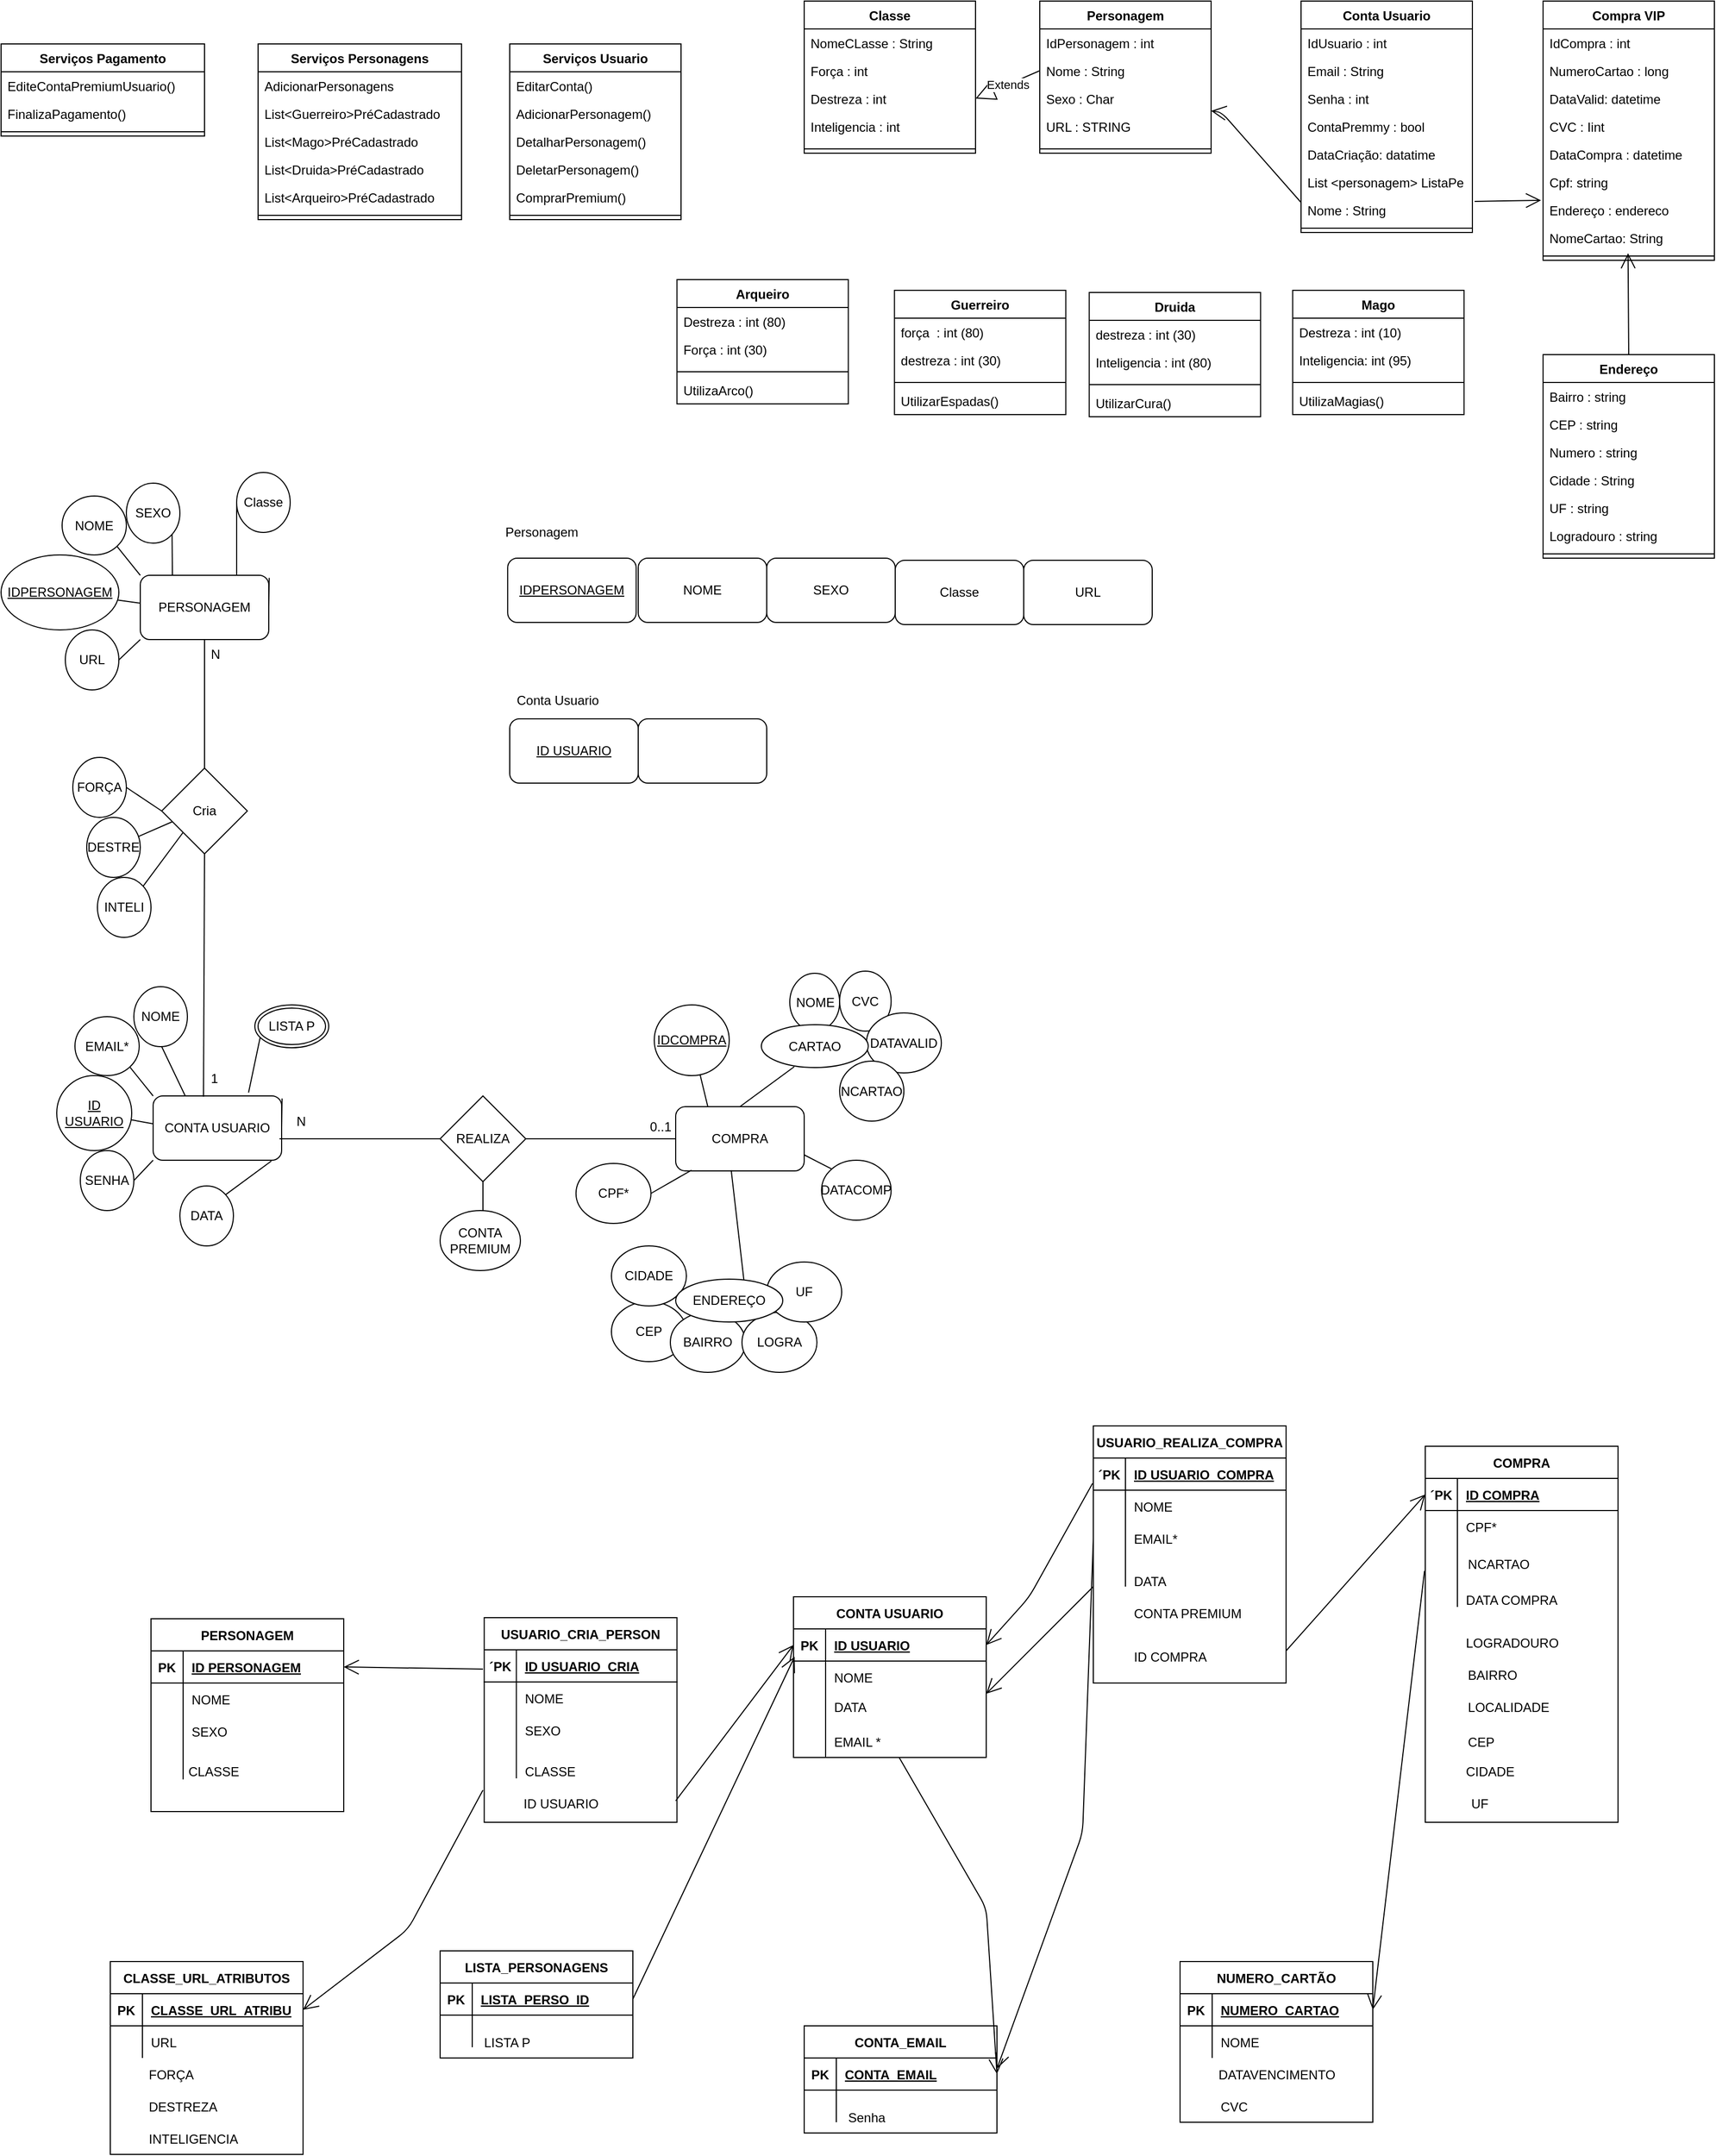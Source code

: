 <mxfile version="14.5.1" type="device"><diagram id="s4w7VuLRCN9vNJweiez0" name="Page-1"><mxGraphModel dx="2401" dy="689" grid="1" gridSize="10" guides="1" tooltips="1" connect="1" arrows="1" fold="1" page="1" pageScale="1" pageWidth="827" pageHeight="1169" math="0" shadow="0"><root><mxCell id="0"/><mxCell id="1" parent="0"/><mxCell id="0eBQ9HKLSl4TsCuxGWHD-1" value="Personagem" style="swimlane;fontStyle=1;align=center;verticalAlign=top;childLayout=stackLayout;horizontal=1;startSize=26;horizontalStack=0;resizeParent=1;resizeParentMax=0;resizeLast=0;collapsible=1;marginBottom=0;" parent="1" vertex="1"><mxGeometry x="170" y="40" width="160" height="142" as="geometry"/></mxCell><mxCell id="0eBQ9HKLSl4TsCuxGWHD-2" value="IdPersonagem : int&#10;" style="text;strokeColor=none;fillColor=none;align=left;verticalAlign=top;spacingLeft=4;spacingRight=4;overflow=hidden;rotatable=0;points=[[0,0.5],[1,0.5]];portConstraint=eastwest;" parent="0eBQ9HKLSl4TsCuxGWHD-1" vertex="1"><mxGeometry y="26" width="160" height="26" as="geometry"/></mxCell><mxCell id="0eBQ9HKLSl4TsCuxGWHD-31" value="Nome : String" style="text;strokeColor=none;fillColor=none;align=left;verticalAlign=top;spacingLeft=4;spacingRight=4;overflow=hidden;rotatable=0;points=[[0,0.5],[1,0.5]];portConstraint=eastwest;" parent="0eBQ9HKLSl4TsCuxGWHD-1" vertex="1"><mxGeometry y="52" width="160" height="26" as="geometry"/></mxCell><mxCell id="0eBQ9HKLSl4TsCuxGWHD-29" value="Sexo : Char" style="text;strokeColor=none;fillColor=none;align=left;verticalAlign=top;spacingLeft=4;spacingRight=4;overflow=hidden;rotatable=0;points=[[0,0.5],[1,0.5]];portConstraint=eastwest;" parent="0eBQ9HKLSl4TsCuxGWHD-1" vertex="1"><mxGeometry y="78" width="160" height="26" as="geometry"/></mxCell><mxCell id="0eBQ9HKLSl4TsCuxGWHD-30" value="URL : STRING" style="text;strokeColor=none;fillColor=none;align=left;verticalAlign=top;spacingLeft=4;spacingRight=4;overflow=hidden;rotatable=0;points=[[0,0.5],[1,0.5]];portConstraint=eastwest;" parent="0eBQ9HKLSl4TsCuxGWHD-1" vertex="1"><mxGeometry y="104" width="160" height="30" as="geometry"/></mxCell><mxCell id="0eBQ9HKLSl4TsCuxGWHD-3" value="" style="line;strokeWidth=1;fillColor=none;align=left;verticalAlign=middle;spacingTop=-1;spacingLeft=3;spacingRight=3;rotatable=0;labelPosition=right;points=[];portConstraint=eastwest;" parent="0eBQ9HKLSl4TsCuxGWHD-1" vertex="1"><mxGeometry y="134" width="160" height="8" as="geometry"/></mxCell><mxCell id="0eBQ9HKLSl4TsCuxGWHD-32" value="Conta Usuario" style="swimlane;fontStyle=1;align=center;verticalAlign=top;childLayout=stackLayout;horizontal=1;startSize=26;horizontalStack=0;resizeParent=1;resizeParentMax=0;resizeLast=0;collapsible=1;marginBottom=0;" parent="1" vertex="1"><mxGeometry x="414" y="40" width="160" height="216" as="geometry"/></mxCell><mxCell id="0eBQ9HKLSl4TsCuxGWHD-86" value="IdUsuario : int&#10;" style="text;strokeColor=none;fillColor=none;align=left;verticalAlign=top;spacingLeft=4;spacingRight=4;overflow=hidden;rotatable=0;points=[[0,0.5],[1,0.5]];portConstraint=eastwest;" parent="0eBQ9HKLSl4TsCuxGWHD-32" vertex="1"><mxGeometry y="26" width="160" height="26" as="geometry"/></mxCell><mxCell id="0eBQ9HKLSl4TsCuxGWHD-42" value="Email : String" style="text;strokeColor=none;fillColor=none;align=left;verticalAlign=top;spacingLeft=4;spacingRight=4;overflow=hidden;rotatable=0;points=[[0,0.5],[1,0.5]];portConstraint=eastwest;" parent="0eBQ9HKLSl4TsCuxGWHD-32" vertex="1"><mxGeometry y="52" width="160" height="26" as="geometry"/></mxCell><mxCell id="0eBQ9HKLSl4TsCuxGWHD-44" value="Senha : int" style="text;strokeColor=none;fillColor=none;align=left;verticalAlign=top;spacingLeft=4;spacingRight=4;overflow=hidden;rotatable=0;points=[[0,0.5],[1,0.5]];portConstraint=eastwest;" parent="0eBQ9HKLSl4TsCuxGWHD-32" vertex="1"><mxGeometry y="78" width="160" height="26" as="geometry"/></mxCell><mxCell id="0eBQ9HKLSl4TsCuxGWHD-43" value="ContaPremmy : bool" style="text;strokeColor=none;fillColor=none;align=left;verticalAlign=top;spacingLeft=4;spacingRight=4;overflow=hidden;rotatable=0;points=[[0,0.5],[1,0.5]];portConstraint=eastwest;" parent="0eBQ9HKLSl4TsCuxGWHD-32" vertex="1"><mxGeometry y="104" width="160" height="26" as="geometry"/></mxCell><mxCell id="0eBQ9HKLSl4TsCuxGWHD-41" value="DataCriação: datatime" style="text;strokeColor=none;fillColor=none;align=left;verticalAlign=top;spacingLeft=4;spacingRight=4;overflow=hidden;rotatable=0;points=[[0,0.5],[1,0.5]];portConstraint=eastwest;" parent="0eBQ9HKLSl4TsCuxGWHD-32" vertex="1"><mxGeometry y="130" width="160" height="26" as="geometry"/></mxCell><mxCell id="0eBQ9HKLSl4TsCuxGWHD-82" value="List &lt;personagem&gt; ListaPe" style="text;strokeColor=none;fillColor=none;align=left;verticalAlign=top;spacingLeft=4;spacingRight=4;overflow=hidden;rotatable=0;points=[[0,0.5],[1,0.5]];portConstraint=eastwest;" parent="0eBQ9HKLSl4TsCuxGWHD-32" vertex="1"><mxGeometry y="156" width="160" height="26" as="geometry"/></mxCell><mxCell id="0eBQ9HKLSl4TsCuxGWHD-40" value="Nome : String" style="text;strokeColor=none;fillColor=none;align=left;verticalAlign=top;spacingLeft=4;spacingRight=4;overflow=hidden;rotatable=0;points=[[0,0.5],[1,0.5]];portConstraint=eastwest;" parent="0eBQ9HKLSl4TsCuxGWHD-32" vertex="1"><mxGeometry y="182" width="160" height="26" as="geometry"/></mxCell><mxCell id="0eBQ9HKLSl4TsCuxGWHD-34" value="" style="line;strokeWidth=1;fillColor=none;align=left;verticalAlign=middle;spacingTop=-1;spacingLeft=3;spacingRight=3;rotatable=0;labelPosition=right;points=[];portConstraint=eastwest;" parent="0eBQ9HKLSl4TsCuxGWHD-32" vertex="1"><mxGeometry y="208" width="160" height="8" as="geometry"/></mxCell><mxCell id="0eBQ9HKLSl4TsCuxGWHD-45" value="Compra VIP" style="swimlane;fontStyle=1;align=center;verticalAlign=top;childLayout=stackLayout;horizontal=1;startSize=26;horizontalStack=0;resizeParent=1;resizeParentMax=0;resizeLast=0;collapsible=1;marginBottom=0;" parent="1" vertex="1"><mxGeometry x="640" y="40" width="160" height="242" as="geometry"/></mxCell><mxCell id="0eBQ9HKLSl4TsCuxGWHD-87" value="IdCompra : int&#10;" style="text;strokeColor=none;fillColor=none;align=left;verticalAlign=top;spacingLeft=4;spacingRight=4;overflow=hidden;rotatable=0;points=[[0,0.5],[1,0.5]];portConstraint=eastwest;" parent="0eBQ9HKLSl4TsCuxGWHD-45" vertex="1"><mxGeometry y="26" width="160" height="26" as="geometry"/></mxCell><mxCell id="0eBQ9HKLSl4TsCuxGWHD-49" value="NumeroCartao : long" style="text;strokeColor=none;fillColor=none;align=left;verticalAlign=top;spacingLeft=4;spacingRight=4;overflow=hidden;rotatable=0;points=[[0,0.5],[1,0.5]];portConstraint=eastwest;" parent="0eBQ9HKLSl4TsCuxGWHD-45" vertex="1"><mxGeometry y="52" width="160" height="26" as="geometry"/></mxCell><mxCell id="0eBQ9HKLSl4TsCuxGWHD-53" value="DataValid: datetime" style="text;strokeColor=none;fillColor=none;align=left;verticalAlign=top;spacingLeft=4;spacingRight=4;overflow=hidden;rotatable=0;points=[[0,0.5],[1,0.5]];portConstraint=eastwest;" parent="0eBQ9HKLSl4TsCuxGWHD-45" vertex="1"><mxGeometry y="78" width="160" height="26" as="geometry"/></mxCell><mxCell id="0eBQ9HKLSl4TsCuxGWHD-51" value="CVC : Iint" style="text;strokeColor=none;fillColor=none;align=left;verticalAlign=top;spacingLeft=4;spacingRight=4;overflow=hidden;rotatable=0;points=[[0,0.5],[1,0.5]];portConstraint=eastwest;" parent="0eBQ9HKLSl4TsCuxGWHD-45" vertex="1"><mxGeometry y="104" width="160" height="26" as="geometry"/></mxCell><mxCell id="0eBQ9HKLSl4TsCuxGWHD-54" value="DataCompra : datetime" style="text;strokeColor=none;fillColor=none;align=left;verticalAlign=top;spacingLeft=4;spacingRight=4;overflow=hidden;rotatable=0;points=[[0,0.5],[1,0.5]];portConstraint=eastwest;" parent="0eBQ9HKLSl4TsCuxGWHD-45" vertex="1"><mxGeometry y="130" width="160" height="26" as="geometry"/></mxCell><mxCell id="0eBQ9HKLSl4TsCuxGWHD-48" value="Cpf: string" style="text;strokeColor=none;fillColor=none;align=left;verticalAlign=top;spacingLeft=4;spacingRight=4;overflow=hidden;rotatable=0;points=[[0,0.5],[1,0.5]];portConstraint=eastwest;" parent="0eBQ9HKLSl4TsCuxGWHD-45" vertex="1"><mxGeometry y="156" width="160" height="26" as="geometry"/></mxCell><mxCell id="0eBQ9HKLSl4TsCuxGWHD-39" value="Endereço : endereco" style="text;strokeColor=none;fillColor=none;align=left;verticalAlign=top;spacingLeft=4;spacingRight=4;overflow=hidden;rotatable=0;points=[[0,0.5],[1,0.5]];portConstraint=eastwest;" parent="0eBQ9HKLSl4TsCuxGWHD-45" vertex="1"><mxGeometry y="182" width="160" height="26" as="geometry"/></mxCell><mxCell id="0eBQ9HKLSl4TsCuxGWHD-47" value="NomeCartao: String" style="text;strokeColor=none;fillColor=none;align=left;verticalAlign=top;spacingLeft=4;spacingRight=4;overflow=hidden;rotatable=0;points=[[0,0.5],[1,0.5]];portConstraint=eastwest;" parent="0eBQ9HKLSl4TsCuxGWHD-45" vertex="1"><mxGeometry y="208" width="160" height="26" as="geometry"/></mxCell><mxCell id="0eBQ9HKLSl4TsCuxGWHD-46" value="" style="line;strokeWidth=1;fillColor=none;align=left;verticalAlign=middle;spacingTop=-1;spacingLeft=3;spacingRight=3;rotatable=0;labelPosition=right;points=[];portConstraint=eastwest;" parent="0eBQ9HKLSl4TsCuxGWHD-45" vertex="1"><mxGeometry y="234" width="160" height="8" as="geometry"/></mxCell><mxCell id="0eBQ9HKLSl4TsCuxGWHD-63" value="Endereço" style="swimlane;fontStyle=1;align=center;verticalAlign=top;childLayout=stackLayout;horizontal=1;startSize=26;horizontalStack=0;resizeParent=1;resizeParentMax=0;resizeLast=0;collapsible=1;marginBottom=0;" parent="1" vertex="1"><mxGeometry x="640" y="370" width="160" height="190" as="geometry"/></mxCell><mxCell id="0eBQ9HKLSl4TsCuxGWHD-66" value="Bairro : string" style="text;strokeColor=none;fillColor=none;align=left;verticalAlign=top;spacingLeft=4;spacingRight=4;overflow=hidden;rotatable=0;points=[[0,0.5],[1,0.5]];portConstraint=eastwest;" parent="0eBQ9HKLSl4TsCuxGWHD-63" vertex="1"><mxGeometry y="26" width="160" height="26" as="geometry"/></mxCell><mxCell id="0eBQ9HKLSl4TsCuxGWHD-67" value="CEP : string" style="text;strokeColor=none;fillColor=none;align=left;verticalAlign=top;spacingLeft=4;spacingRight=4;overflow=hidden;rotatable=0;points=[[0,0.5],[1,0.5]];portConstraint=eastwest;" parent="0eBQ9HKLSl4TsCuxGWHD-63" vertex="1"><mxGeometry y="52" width="160" height="26" as="geometry"/></mxCell><mxCell id="0eBQ9HKLSl4TsCuxGWHD-68" value="Numero : string" style="text;strokeColor=none;fillColor=none;align=left;verticalAlign=top;spacingLeft=4;spacingRight=4;overflow=hidden;rotatable=0;points=[[0,0.5],[1,0.5]];portConstraint=eastwest;" parent="0eBQ9HKLSl4TsCuxGWHD-63" vertex="1"><mxGeometry y="78" width="160" height="26" as="geometry"/></mxCell><mxCell id="0eBQ9HKLSl4TsCuxGWHD-69" value="Cidade : String" style="text;strokeColor=none;fillColor=none;align=left;verticalAlign=top;spacingLeft=4;spacingRight=4;overflow=hidden;rotatable=0;points=[[0,0.5],[1,0.5]];portConstraint=eastwest;" parent="0eBQ9HKLSl4TsCuxGWHD-63" vertex="1"><mxGeometry y="104" width="160" height="26" as="geometry"/></mxCell><mxCell id="0eBQ9HKLSl4TsCuxGWHD-70" value="UF : string" style="text;strokeColor=none;fillColor=none;align=left;verticalAlign=top;spacingLeft=4;spacingRight=4;overflow=hidden;rotatable=0;points=[[0,0.5],[1,0.5]];portConstraint=eastwest;" parent="0eBQ9HKLSl4TsCuxGWHD-63" vertex="1"><mxGeometry y="130" width="160" height="26" as="geometry"/></mxCell><mxCell id="0eBQ9HKLSl4TsCuxGWHD-65" value="Logradouro : string" style="text;strokeColor=none;fillColor=none;align=left;verticalAlign=top;spacingLeft=4;spacingRight=4;overflow=hidden;rotatable=0;points=[[0,0.5],[1,0.5]];portConstraint=eastwest;" parent="0eBQ9HKLSl4TsCuxGWHD-63" vertex="1"><mxGeometry y="156" width="160" height="26" as="geometry"/></mxCell><mxCell id="0eBQ9HKLSl4TsCuxGWHD-64" value="" style="line;strokeWidth=1;fillColor=none;align=left;verticalAlign=middle;spacingTop=-1;spacingLeft=3;spacingRight=3;rotatable=0;labelPosition=right;points=[];portConstraint=eastwest;" parent="0eBQ9HKLSl4TsCuxGWHD-63" vertex="1"><mxGeometry y="182" width="160" height="8" as="geometry"/></mxCell><mxCell id="0eBQ9HKLSl4TsCuxGWHD-76" value="Serviços Usuario" style="swimlane;fontStyle=1;align=center;verticalAlign=top;childLayout=stackLayout;horizontal=1;startSize=26;horizontalStack=0;resizeParent=1;resizeParentMax=0;resizeLast=0;collapsible=1;marginBottom=0;" parent="1" vertex="1"><mxGeometry x="-325" y="80" width="160" height="164" as="geometry"/></mxCell><mxCell id="0eBQ9HKLSl4TsCuxGWHD-85" value="EditarConta()" style="text;strokeColor=none;fillColor=none;align=left;verticalAlign=top;spacingLeft=4;spacingRight=4;overflow=hidden;rotatable=0;points=[[0,0.5],[1,0.5]];portConstraint=eastwest;" parent="0eBQ9HKLSl4TsCuxGWHD-76" vertex="1"><mxGeometry y="26" width="160" height="26" as="geometry"/></mxCell><mxCell id="0eBQ9HKLSl4TsCuxGWHD-83" value="AdicionarPersonagem()" style="text;strokeColor=none;fillColor=none;align=left;verticalAlign=top;spacingLeft=4;spacingRight=4;overflow=hidden;rotatable=0;points=[[0,0.5],[1,0.5]];portConstraint=eastwest;" parent="0eBQ9HKLSl4TsCuxGWHD-76" vertex="1"><mxGeometry y="52" width="160" height="26" as="geometry"/></mxCell><mxCell id="0eBQ9HKLSl4TsCuxGWHD-97" value="DetalharPersonagem()" style="text;strokeColor=none;fillColor=none;align=left;verticalAlign=top;spacingLeft=4;spacingRight=4;overflow=hidden;rotatable=0;points=[[0,0.5],[1,0.5]];portConstraint=eastwest;" parent="0eBQ9HKLSl4TsCuxGWHD-76" vertex="1"><mxGeometry y="78" width="160" height="26" as="geometry"/></mxCell><mxCell id="0eBQ9HKLSl4TsCuxGWHD-98" value="DeletarPersonagem()" style="text;strokeColor=none;fillColor=none;align=left;verticalAlign=top;spacingLeft=4;spacingRight=4;overflow=hidden;rotatable=0;points=[[0,0.5],[1,0.5]];portConstraint=eastwest;" parent="0eBQ9HKLSl4TsCuxGWHD-76" vertex="1"><mxGeometry y="104" width="160" height="26" as="geometry"/></mxCell><mxCell id="0eBQ9HKLSl4TsCuxGWHD-84" value="ComprarPremium()" style="text;strokeColor=none;fillColor=none;align=left;verticalAlign=top;spacingLeft=4;spacingRight=4;overflow=hidden;rotatable=0;points=[[0,0.5],[1,0.5]];portConstraint=eastwest;" parent="0eBQ9HKLSl4TsCuxGWHD-76" vertex="1"><mxGeometry y="130" width="160" height="26" as="geometry"/></mxCell><mxCell id="0eBQ9HKLSl4TsCuxGWHD-78" value="" style="line;strokeWidth=1;fillColor=none;align=left;verticalAlign=middle;spacingTop=-1;spacingLeft=3;spacingRight=3;rotatable=0;labelPosition=right;points=[];portConstraint=eastwest;" parent="0eBQ9HKLSl4TsCuxGWHD-76" vertex="1"><mxGeometry y="156" width="160" height="8" as="geometry"/></mxCell><mxCell id="0eBQ9HKLSl4TsCuxGWHD-94" value="" style="endArrow=open;endFill=1;endSize=12;html=1;exitX=0.5;exitY=0;exitDx=0;exitDy=0;entryX=0.496;entryY=0.169;entryDx=0;entryDy=0;entryPerimeter=0;" parent="1" source="0eBQ9HKLSl4TsCuxGWHD-63" target="0eBQ9HKLSl4TsCuxGWHD-46" edge="1"><mxGeometry width="160" relative="1" as="geometry"><mxPoint x="440" y="350" as="sourcePoint"/><mxPoint x="600" y="350" as="targetPoint"/></mxGeometry></mxCell><mxCell id="0eBQ9HKLSl4TsCuxGWHD-95" value="" style="endArrow=open;endFill=1;endSize=12;html=1;entryX=-0.012;entryY=0.154;entryDx=0;entryDy=0;entryPerimeter=0;exitX=1.013;exitY=0.192;exitDx=0;exitDy=0;exitPerimeter=0;" parent="1" source="0eBQ9HKLSl4TsCuxGWHD-40" target="0eBQ9HKLSl4TsCuxGWHD-39" edge="1"><mxGeometry width="160" relative="1" as="geometry"><mxPoint x="320" y="340" as="sourcePoint"/><mxPoint x="480" y="340" as="targetPoint"/></mxGeometry></mxCell><mxCell id="0eBQ9HKLSl4TsCuxGWHD-99" value="Serviços Personagens" style="swimlane;fontStyle=1;align=center;verticalAlign=top;childLayout=stackLayout;horizontal=1;startSize=26;horizontalStack=0;resizeParent=1;resizeParentMax=0;resizeLast=0;collapsible=1;marginBottom=0;" parent="1" vertex="1"><mxGeometry x="-560" y="80" width="190" height="164" as="geometry"/></mxCell><mxCell id="0eBQ9HKLSl4TsCuxGWHD-100" value="AdicionarPersonagens" style="text;strokeColor=none;fillColor=none;align=left;verticalAlign=top;spacingLeft=4;spacingRight=4;overflow=hidden;rotatable=0;points=[[0,0.5],[1,0.5]];portConstraint=eastwest;" parent="0eBQ9HKLSl4TsCuxGWHD-99" vertex="1"><mxGeometry y="26" width="190" height="26" as="geometry"/></mxCell><mxCell id="0eBQ9HKLSl4TsCuxGWHD-101" value="List&lt;Guerreiro&gt;PréCadastrado" style="text;strokeColor=none;fillColor=none;align=left;verticalAlign=top;spacingLeft=4;spacingRight=4;overflow=hidden;rotatable=0;points=[[0,0.5],[1,0.5]];portConstraint=eastwest;" parent="0eBQ9HKLSl4TsCuxGWHD-99" vertex="1"><mxGeometry y="52" width="190" height="26" as="geometry"/></mxCell><mxCell id="0eBQ9HKLSl4TsCuxGWHD-197" value="List&lt;Mago&gt;PréCadastrado" style="text;strokeColor=none;fillColor=none;align=left;verticalAlign=top;spacingLeft=4;spacingRight=4;overflow=hidden;rotatable=0;points=[[0,0.5],[1,0.5]];portConstraint=eastwest;" parent="0eBQ9HKLSl4TsCuxGWHD-99" vertex="1"><mxGeometry y="78" width="190" height="26" as="geometry"/></mxCell><mxCell id="0eBQ9HKLSl4TsCuxGWHD-196" value="List&lt;Druida&gt;PréCadastrado" style="text;strokeColor=none;fillColor=none;align=left;verticalAlign=top;spacingLeft=4;spacingRight=4;overflow=hidden;rotatable=0;points=[[0,0.5],[1,0.5]];portConstraint=eastwest;" parent="0eBQ9HKLSl4TsCuxGWHD-99" vertex="1"><mxGeometry y="104" width="190" height="26" as="geometry"/></mxCell><mxCell id="0eBQ9HKLSl4TsCuxGWHD-198" value="List&lt;Arqueiro&gt;PréCadastrado" style="text;strokeColor=none;fillColor=none;align=left;verticalAlign=top;spacingLeft=4;spacingRight=4;overflow=hidden;rotatable=0;points=[[0,0.5],[1,0.5]];portConstraint=eastwest;" parent="0eBQ9HKLSl4TsCuxGWHD-99" vertex="1"><mxGeometry y="130" width="190" height="26" as="geometry"/></mxCell><mxCell id="0eBQ9HKLSl4TsCuxGWHD-105" value="" style="line;strokeWidth=1;fillColor=none;align=left;verticalAlign=middle;spacingTop=-1;spacingLeft=3;spacingRight=3;rotatable=0;labelPosition=right;points=[];portConstraint=eastwest;" parent="0eBQ9HKLSl4TsCuxGWHD-99" vertex="1"><mxGeometry y="156" width="190" height="8" as="geometry"/></mxCell><mxCell id="0eBQ9HKLSl4TsCuxGWHD-109" value="" style="endArrow=open;endFill=1;endSize=12;html=1;exitX=0;exitY=0.231;exitDx=0;exitDy=0;exitPerimeter=0;" parent="1" source="0eBQ9HKLSl4TsCuxGWHD-40" target="0eBQ9HKLSl4TsCuxGWHD-29" edge="1"><mxGeometry width="160" relative="1" as="geometry"><mxPoint x="290" y="250" as="sourcePoint"/><mxPoint x="450" y="250" as="targetPoint"/><Array as="points"><mxPoint x="340" y="144"/></Array></mxGeometry></mxCell><mxCell id="0eBQ9HKLSl4TsCuxGWHD-110" value="Serviços Pagamento" style="swimlane;fontStyle=1;align=center;verticalAlign=top;childLayout=stackLayout;horizontal=1;startSize=26;horizontalStack=0;resizeParent=1;resizeParentMax=0;resizeLast=0;collapsible=1;marginBottom=0;" parent="1" vertex="1"><mxGeometry x="-800" y="80" width="190" height="86" as="geometry"/></mxCell><mxCell id="0eBQ9HKLSl4TsCuxGWHD-112" value="EditeContaPremiumUsuario()" style="text;strokeColor=none;fillColor=none;align=left;verticalAlign=top;spacingLeft=4;spacingRight=4;overflow=hidden;rotatable=0;points=[[0,0.5],[1,0.5]];portConstraint=eastwest;" parent="0eBQ9HKLSl4TsCuxGWHD-110" vertex="1"><mxGeometry y="26" width="190" height="26" as="geometry"/></mxCell><mxCell id="0eBQ9HKLSl4TsCuxGWHD-149" value="FinalizaPagamento()" style="text;strokeColor=none;fillColor=none;align=left;verticalAlign=top;spacingLeft=4;spacingRight=4;overflow=hidden;rotatable=0;points=[[0,0.5],[1,0.5]];portConstraint=eastwest;" parent="0eBQ9HKLSl4TsCuxGWHD-110" vertex="1"><mxGeometry y="52" width="190" height="26" as="geometry"/></mxCell><mxCell id="0eBQ9HKLSl4TsCuxGWHD-113" value="" style="line;strokeWidth=1;fillColor=none;align=left;verticalAlign=middle;spacingTop=-1;spacingLeft=3;spacingRight=3;rotatable=0;labelPosition=right;points=[];portConstraint=eastwest;" parent="0eBQ9HKLSl4TsCuxGWHD-110" vertex="1"><mxGeometry y="78" width="190" height="8" as="geometry"/></mxCell><mxCell id="0eBQ9HKLSl4TsCuxGWHD-162" value="Guerreiro" style="swimlane;fontStyle=1;align=center;verticalAlign=top;childLayout=stackLayout;horizontal=1;startSize=26;horizontalStack=0;resizeParent=1;resizeParentMax=0;resizeLast=0;collapsible=1;marginBottom=0;" parent="1" vertex="1"><mxGeometry x="34.3" y="310" width="160" height="116" as="geometry"/></mxCell><mxCell id="0eBQ9HKLSl4TsCuxGWHD-165" value="força  : int (80)" style="text;strokeColor=none;fillColor=none;align=left;verticalAlign=top;spacingLeft=4;spacingRight=4;overflow=hidden;rotatable=0;points=[[0,0.5],[1,0.5]];portConstraint=eastwest;" parent="0eBQ9HKLSl4TsCuxGWHD-162" vertex="1"><mxGeometry y="26" width="160" height="26" as="geometry"/></mxCell><mxCell id="0eBQ9HKLSl4TsCuxGWHD-166" value="destreza : int (30)" style="text;strokeColor=none;fillColor=none;align=left;verticalAlign=top;spacingLeft=4;spacingRight=4;overflow=hidden;rotatable=0;points=[[0,0.5],[1,0.5]];portConstraint=eastwest;" parent="0eBQ9HKLSl4TsCuxGWHD-162" vertex="1"><mxGeometry y="52" width="160" height="30" as="geometry"/></mxCell><mxCell id="0eBQ9HKLSl4TsCuxGWHD-168" value="" style="line;strokeWidth=1;fillColor=none;align=left;verticalAlign=middle;spacingTop=-1;spacingLeft=3;spacingRight=3;rotatable=0;labelPosition=right;points=[];portConstraint=eastwest;" parent="0eBQ9HKLSl4TsCuxGWHD-162" vertex="1"><mxGeometry y="82" width="160" height="8" as="geometry"/></mxCell><mxCell id="0eBQ9HKLSl4TsCuxGWHD-153" value="UtilizarEspadas()" style="text;strokeColor=none;fillColor=none;align=left;verticalAlign=top;spacingLeft=4;spacingRight=4;overflow=hidden;rotatable=0;points=[[0,0.5],[1,0.5]];portConstraint=eastwest;" parent="0eBQ9HKLSl4TsCuxGWHD-162" vertex="1"><mxGeometry y="90" width="160" height="26" as="geometry"/></mxCell><mxCell id="0eBQ9HKLSl4TsCuxGWHD-176" value="Druida" style="swimlane;fontStyle=1;align=center;verticalAlign=top;childLayout=stackLayout;horizontal=1;startSize=26;horizontalStack=0;resizeParent=1;resizeParentMax=0;resizeLast=0;collapsible=1;marginBottom=0;" parent="1" vertex="1"><mxGeometry x="216.2" y="312" width="160" height="116" as="geometry"/></mxCell><mxCell id="0eBQ9HKLSl4TsCuxGWHD-177" value="destreza : int (30)" style="text;strokeColor=none;fillColor=none;align=left;verticalAlign=top;spacingLeft=4;spacingRight=4;overflow=hidden;rotatable=0;points=[[0,0.5],[1,0.5]];portConstraint=eastwest;" parent="0eBQ9HKLSl4TsCuxGWHD-176" vertex="1"><mxGeometry y="26" width="160" height="26" as="geometry"/></mxCell><mxCell id="0eBQ9HKLSl4TsCuxGWHD-178" value="Inteligencia : int (80)" style="text;strokeColor=none;fillColor=none;align=left;verticalAlign=top;spacingLeft=4;spacingRight=4;overflow=hidden;rotatable=0;points=[[0,0.5],[1,0.5]];portConstraint=eastwest;" parent="0eBQ9HKLSl4TsCuxGWHD-176" vertex="1"><mxGeometry y="52" width="160" height="30" as="geometry"/></mxCell><mxCell id="0eBQ9HKLSl4TsCuxGWHD-179" value="" style="line;strokeWidth=1;fillColor=none;align=left;verticalAlign=middle;spacingTop=-1;spacingLeft=3;spacingRight=3;rotatable=0;labelPosition=right;points=[];portConstraint=eastwest;" parent="0eBQ9HKLSl4TsCuxGWHD-176" vertex="1"><mxGeometry y="82" width="160" height="8" as="geometry"/></mxCell><mxCell id="0eBQ9HKLSl4TsCuxGWHD-180" value="UtilizarCura()" style="text;strokeColor=none;fillColor=none;align=left;verticalAlign=top;spacingLeft=4;spacingRight=4;overflow=hidden;rotatable=0;points=[[0,0.5],[1,0.5]];portConstraint=eastwest;" parent="0eBQ9HKLSl4TsCuxGWHD-176" vertex="1"><mxGeometry y="90" width="160" height="26" as="geometry"/></mxCell><mxCell id="0eBQ9HKLSl4TsCuxGWHD-181" value="Mago" style="swimlane;fontStyle=1;align=center;verticalAlign=top;childLayout=stackLayout;horizontal=1;startSize=26;horizontalStack=0;resizeParent=1;resizeParentMax=0;resizeLast=0;collapsible=1;marginBottom=0;" parent="1" vertex="1"><mxGeometry x="406.2" y="310" width="160" height="116" as="geometry"/></mxCell><mxCell id="0eBQ9HKLSl4TsCuxGWHD-182" value="Destreza : int (10)" style="text;strokeColor=none;fillColor=none;align=left;verticalAlign=top;spacingLeft=4;spacingRight=4;overflow=hidden;rotatable=0;points=[[0,0.5],[1,0.5]];portConstraint=eastwest;" parent="0eBQ9HKLSl4TsCuxGWHD-181" vertex="1"><mxGeometry y="26" width="160" height="26" as="geometry"/></mxCell><mxCell id="0eBQ9HKLSl4TsCuxGWHD-183" value="Inteligencia: int (95)" style="text;strokeColor=none;fillColor=none;align=left;verticalAlign=top;spacingLeft=4;spacingRight=4;overflow=hidden;rotatable=0;points=[[0,0.5],[1,0.5]];portConstraint=eastwest;" parent="0eBQ9HKLSl4TsCuxGWHD-181" vertex="1"><mxGeometry y="52" width="160" height="30" as="geometry"/></mxCell><mxCell id="0eBQ9HKLSl4TsCuxGWHD-184" value="" style="line;strokeWidth=1;fillColor=none;align=left;verticalAlign=middle;spacingTop=-1;spacingLeft=3;spacingRight=3;rotatable=0;labelPosition=right;points=[];portConstraint=eastwest;" parent="0eBQ9HKLSl4TsCuxGWHD-181" vertex="1"><mxGeometry y="82" width="160" height="8" as="geometry"/></mxCell><mxCell id="0eBQ9HKLSl4TsCuxGWHD-186" value="UtilizaMagias()" style="text;strokeColor=none;fillColor=none;align=left;verticalAlign=top;spacingLeft=4;spacingRight=4;overflow=hidden;rotatable=0;points=[[0,0.5],[1,0.5]];portConstraint=eastwest;" parent="0eBQ9HKLSl4TsCuxGWHD-181" vertex="1"><mxGeometry y="90" width="160" height="26" as="geometry"/></mxCell><mxCell id="0eBQ9HKLSl4TsCuxGWHD-187" value="Arqueiro" style="swimlane;fontStyle=1;align=center;verticalAlign=top;childLayout=stackLayout;horizontal=1;startSize=26;horizontalStack=0;resizeParent=1;resizeParentMax=0;resizeLast=0;collapsible=1;marginBottom=0;" parent="1" vertex="1"><mxGeometry x="-168.8" y="300" width="160" height="116" as="geometry"/></mxCell><mxCell id="0eBQ9HKLSl4TsCuxGWHD-188" value="Destreza : int (80)" style="text;strokeColor=none;fillColor=none;align=left;verticalAlign=top;spacingLeft=4;spacingRight=4;overflow=hidden;rotatable=0;points=[[0,0.5],[1,0.5]];portConstraint=eastwest;" parent="0eBQ9HKLSl4TsCuxGWHD-187" vertex="1"><mxGeometry y="26" width="160" height="26" as="geometry"/></mxCell><mxCell id="0eBQ9HKLSl4TsCuxGWHD-189" value="Força : int (30)" style="text;strokeColor=none;fillColor=none;align=left;verticalAlign=top;spacingLeft=4;spacingRight=4;overflow=hidden;rotatable=0;points=[[0,0.5],[1,0.5]];portConstraint=eastwest;" parent="0eBQ9HKLSl4TsCuxGWHD-187" vertex="1"><mxGeometry y="52" width="160" height="30" as="geometry"/></mxCell><mxCell id="0eBQ9HKLSl4TsCuxGWHD-190" value="" style="line;strokeWidth=1;fillColor=none;align=left;verticalAlign=middle;spacingTop=-1;spacingLeft=3;spacingRight=3;rotatable=0;labelPosition=right;points=[];portConstraint=eastwest;" parent="0eBQ9HKLSl4TsCuxGWHD-187" vertex="1"><mxGeometry y="82" width="160" height="8" as="geometry"/></mxCell><mxCell id="0eBQ9HKLSl4TsCuxGWHD-191" value="UtilizaArco()" style="text;strokeColor=none;fillColor=none;align=left;verticalAlign=top;spacingLeft=4;spacingRight=4;overflow=hidden;rotatable=0;points=[[0,0.5],[1,0.5]];portConstraint=eastwest;" parent="0eBQ9HKLSl4TsCuxGWHD-187" vertex="1"><mxGeometry y="90" width="160" height="26" as="geometry"/></mxCell><mxCell id="0eBQ9HKLSl4TsCuxGWHD-241" value="PERSONAGEM&lt;br&gt;" style="rounded=1;whiteSpace=wrap;html=1;" parent="1" vertex="1"><mxGeometry x="-670" y="576" width="120" height="60" as="geometry"/></mxCell><mxCell id="0eBQ9HKLSl4TsCuxGWHD-242" value="NOME&lt;br&gt;" style="ellipse;whiteSpace=wrap;html=1;" parent="1" vertex="1"><mxGeometry x="-743" y="502" width="60" height="55" as="geometry"/></mxCell><mxCell id="0eBQ9HKLSl4TsCuxGWHD-243" value="&lt;u&gt;IDPERSONAGEM&lt;/u&gt;" style="ellipse;whiteSpace=wrap;html=1;" parent="1" vertex="1"><mxGeometry x="-800" y="557" width="110" height="70" as="geometry"/></mxCell><mxCell id="0eBQ9HKLSl4TsCuxGWHD-244" value="SEXO" style="ellipse;whiteSpace=wrap;html=1;" parent="1" vertex="1"><mxGeometry x="-683" y="490" width="50" height="56" as="geometry"/></mxCell><mxCell id="0eBQ9HKLSl4TsCuxGWHD-249" value="URL" style="ellipse;whiteSpace=wrap;html=1;" parent="1" vertex="1"><mxGeometry x="-740" y="627" width="50" height="56" as="geometry"/></mxCell><mxCell id="0eBQ9HKLSl4TsCuxGWHD-251" value="" style="endArrow=none;html=1;entryX=1;entryY=1;entryDx=0;entryDy=0;exitX=0.25;exitY=0;exitDx=0;exitDy=0;" parent="1" source="0eBQ9HKLSl4TsCuxGWHD-241" target="0eBQ9HKLSl4TsCuxGWHD-244" edge="1"><mxGeometry width="50" height="50" relative="1" as="geometry"><mxPoint x="-570.0" y="586" as="sourcePoint"/><mxPoint x="-569.6" y="558.408" as="targetPoint"/></mxGeometry></mxCell><mxCell id="0eBQ9HKLSl4TsCuxGWHD-252" value="" style="endArrow=none;html=1;entryX=1;entryY=1;entryDx=0;entryDy=0;exitX=0;exitY=0;exitDx=0;exitDy=0;" parent="1" source="0eBQ9HKLSl4TsCuxGWHD-241" target="0eBQ9HKLSl4TsCuxGWHD-242" edge="1"><mxGeometry width="50" height="50" relative="1" as="geometry"><mxPoint x="-560.0" y="596" as="sourcePoint"/><mxPoint x="-559.6" y="568.408" as="targetPoint"/></mxGeometry></mxCell><mxCell id="0eBQ9HKLSl4TsCuxGWHD-253" value="" style="endArrow=none;html=1;entryX=0.63;entryY=1.043;entryDx=0;entryDy=0;entryPerimeter=0;exitX=0.75;exitY=0;exitDx=0;exitDy=0;" parent="1" edge="1"><mxGeometry width="50" height="50" relative="1" as="geometry"><mxPoint x="-550.0" y="606" as="sourcePoint"/><mxPoint x="-549.6" y="578.408" as="targetPoint"/></mxGeometry></mxCell><mxCell id="0eBQ9HKLSl4TsCuxGWHD-254" value="" style="endArrow=none;html=1;" parent="1" target="0eBQ9HKLSl4TsCuxGWHD-243" edge="1"><mxGeometry width="50" height="50" relative="1" as="geometry"><mxPoint x="-670" y="602" as="sourcePoint"/><mxPoint x="-539.6" y="588.408" as="targetPoint"/></mxGeometry></mxCell><mxCell id="0eBQ9HKLSl4TsCuxGWHD-255" value="" style="endArrow=none;html=1;entryX=0;entryY=0.5;entryDx=0;entryDy=0;exitX=0.75;exitY=0;exitDx=0;exitDy=0;" parent="1" source="0eBQ9HKLSl4TsCuxGWHD-241" target="0eBQ9HKLSl4TsCuxGWHD-266" edge="1"><mxGeometry width="50" height="50" relative="1" as="geometry"><mxPoint x="-530.0" y="626" as="sourcePoint"/><mxPoint x="-529.6" y="598.408" as="targetPoint"/></mxGeometry></mxCell><mxCell id="0eBQ9HKLSl4TsCuxGWHD-261" value="Cria" style="rhombus;whiteSpace=wrap;html=1;" parent="1" vertex="1"><mxGeometry x="-650" y="756" width="80" height="80" as="geometry"/></mxCell><mxCell id="0eBQ9HKLSl4TsCuxGWHD-263" value="" style="endArrow=none;html=1;exitX=0.5;exitY=0;exitDx=0;exitDy=0;" parent="1" source="0eBQ9HKLSl4TsCuxGWHD-261" target="0eBQ9HKLSl4TsCuxGWHD-241" edge="1"><mxGeometry width="50" height="50" relative="1" as="geometry"><mxPoint x="-60" y="866" as="sourcePoint"/><mxPoint x="-10" y="816" as="targetPoint"/></mxGeometry></mxCell><mxCell id="0eBQ9HKLSl4TsCuxGWHD-264" value="DESTRE" style="ellipse;whiteSpace=wrap;html=1;" parent="1" vertex="1"><mxGeometry x="-720" y="802" width="50" height="56" as="geometry"/></mxCell><mxCell id="0eBQ9HKLSl4TsCuxGWHD-265" value="" style="endArrow=none;html=1;entryX=0;entryY=0.75;entryDx=0;entryDy=0;exitX=1;exitY=0.5;exitDx=0;exitDy=0;" parent="1" source="0eBQ9HKLSl4TsCuxGWHD-268" edge="1"><mxGeometry width="50" height="50" relative="1" as="geometry"><mxPoint x="-510.0" y="801" as="sourcePoint"/><mxPoint x="-650.0" y="796" as="targetPoint"/></mxGeometry></mxCell><mxCell id="0eBQ9HKLSl4TsCuxGWHD-266" value="Classe" style="ellipse;whiteSpace=wrap;html=1;" parent="1" vertex="1"><mxGeometry x="-580" y="480" width="50" height="56" as="geometry"/></mxCell><mxCell id="0eBQ9HKLSl4TsCuxGWHD-267" value="INTELI" style="ellipse;whiteSpace=wrap;html=1;" parent="1" vertex="1"><mxGeometry x="-710" y="858" width="50" height="56" as="geometry"/></mxCell><mxCell id="0eBQ9HKLSl4TsCuxGWHD-268" value="FORÇA" style="ellipse;whiteSpace=wrap;html=1;" parent="1" vertex="1"><mxGeometry x="-733" y="746" width="50" height="56" as="geometry"/></mxCell><mxCell id="0eBQ9HKLSl4TsCuxGWHD-269" value="" style="endArrow=none;html=1;entryX=0;entryY=0.75;entryDx=0;entryDy=0;" parent="1" source="0eBQ9HKLSl4TsCuxGWHD-264" edge="1"><mxGeometry width="50" height="50" relative="1" as="geometry"><mxPoint x="-673.0" y="784" as="sourcePoint"/><mxPoint x="-640.0" y="806" as="targetPoint"/></mxGeometry></mxCell><mxCell id="0eBQ9HKLSl4TsCuxGWHD-270" value="" style="endArrow=none;html=1;entryX=0;entryY=0.75;entryDx=0;entryDy=0;exitX=1;exitY=0;exitDx=0;exitDy=0;" parent="1" source="0eBQ9HKLSl4TsCuxGWHD-267" edge="1"><mxGeometry width="50" height="50" relative="1" as="geometry"><mxPoint x="-663.0" y="794" as="sourcePoint"/><mxPoint x="-630.0" y="816" as="targetPoint"/></mxGeometry></mxCell><mxCell id="0eBQ9HKLSl4TsCuxGWHD-272" value="" style="endArrow=none;html=1;exitX=1;exitY=0.5;exitDx=0;exitDy=0;entryX=0;entryY=1;entryDx=0;entryDy=0;" parent="1" source="0eBQ9HKLSl4TsCuxGWHD-249" target="0eBQ9HKLSl4TsCuxGWHD-241" edge="1"><mxGeometry width="50" height="50" relative="1" as="geometry"><mxPoint x="-600.0" y="766" as="sourcePoint"/><mxPoint x="-600.0" y="646" as="targetPoint"/></mxGeometry></mxCell><mxCell id="0eBQ9HKLSl4TsCuxGWHD-273" value="CONTA USUARIO" style="rounded=1;whiteSpace=wrap;html=1;" parent="1" vertex="1"><mxGeometry x="-658" y="1062" width="120" height="60" as="geometry"/></mxCell><mxCell id="0eBQ9HKLSl4TsCuxGWHD-274" value="EMAIL*" style="ellipse;whiteSpace=wrap;html=1;" parent="1" vertex="1"><mxGeometry x="-731" y="988" width="60" height="55" as="geometry"/></mxCell><mxCell id="0eBQ9HKLSl4TsCuxGWHD-275" value="&lt;u&gt;ID USUARIO&lt;/u&gt;" style="ellipse;whiteSpace=wrap;html=1;" parent="1" vertex="1"><mxGeometry x="-748" y="1043" width="70" height="70" as="geometry"/></mxCell><mxCell id="0eBQ9HKLSl4TsCuxGWHD-278" value="SENHA" style="ellipse;whiteSpace=wrap;html=1;" parent="1" vertex="1"><mxGeometry x="-726" y="1113" width="50" height="56" as="geometry"/></mxCell><mxCell id="0eBQ9HKLSl4TsCuxGWHD-281" value="" style="endArrow=none;html=1;entryX=1;entryY=1;entryDx=0;entryDy=0;" parent="1" target="0eBQ9HKLSl4TsCuxGWHD-274" edge="1"><mxGeometry width="50" height="50" relative="1" as="geometry"><mxPoint x="-658" y="1062" as="sourcePoint"/><mxPoint x="-547.6" y="1054.408" as="targetPoint"/></mxGeometry></mxCell><mxCell id="0eBQ9HKLSl4TsCuxGWHD-282" value="" style="endArrow=none;html=1;entryX=0.63;entryY=1.043;entryDx=0;entryDy=0;entryPerimeter=0;exitX=0.75;exitY=0;exitDx=0;exitDy=0;" parent="1" edge="1"><mxGeometry width="50" height="50" relative="1" as="geometry"><mxPoint x="-538" y="1092" as="sourcePoint"/><mxPoint x="-537.6" y="1064.408" as="targetPoint"/></mxGeometry></mxCell><mxCell id="0eBQ9HKLSl4TsCuxGWHD-283" value="" style="endArrow=none;html=1;" parent="1" target="0eBQ9HKLSl4TsCuxGWHD-275" edge="1"><mxGeometry width="50" height="50" relative="1" as="geometry"><mxPoint x="-658.0" y="1088" as="sourcePoint"/><mxPoint x="-527.6" y="1074.408" as="targetPoint"/></mxGeometry></mxCell><mxCell id="0eBQ9HKLSl4TsCuxGWHD-284" value="" style="endArrow=none;html=1;entryX=0;entryY=0;entryDx=0;entryDy=0;exitX=1.028;exitY=0.896;exitDx=0;exitDy=0;exitPerimeter=0;" parent="1" source="0eBQ9HKLSl4TsCuxGWHD-305" target="afMPFEs0_EH_fzkh82ED-4" edge="1"><mxGeometry width="50" height="50" relative="1" as="geometry"><mxPoint x="-570" y="796" as="sourcePoint"/><mxPoint x="-489.56" y="805.0" as="targetPoint"/></mxGeometry></mxCell><mxCell id="0eBQ9HKLSl4TsCuxGWHD-286" value="" style="endArrow=none;html=1;exitX=1;exitY=0.5;exitDx=0;exitDy=0;entryX=0;entryY=1;entryDx=0;entryDy=0;" parent="1" source="0eBQ9HKLSl4TsCuxGWHD-278" target="0eBQ9HKLSl4TsCuxGWHD-273" edge="1"><mxGeometry width="50" height="50" relative="1" as="geometry"><mxPoint x="-588.0" y="1252" as="sourcePoint"/><mxPoint x="-588.0" y="1132" as="targetPoint"/></mxGeometry></mxCell><mxCell id="0eBQ9HKLSl4TsCuxGWHD-291" value="DATA" style="ellipse;whiteSpace=wrap;html=1;" parent="1" vertex="1"><mxGeometry x="-633" y="1146" width="50" height="56" as="geometry"/></mxCell><mxCell id="0eBQ9HKLSl4TsCuxGWHD-292" value="" style="endArrow=none;html=1;entryX=1;entryY=0;entryDx=0;entryDy=0;exitX=0.92;exitY=1.012;exitDx=0;exitDy=0;exitPerimeter=0;" parent="1" source="0eBQ9HKLSl4TsCuxGWHD-273" target="0eBQ9HKLSl4TsCuxGWHD-291" edge="1"><mxGeometry width="50" height="50" relative="1" as="geometry"><mxPoint x="-558" y="1132.0" as="sourcePoint"/><mxPoint x="-583.0" y="1207.0" as="targetPoint"/></mxGeometry></mxCell><mxCell id="0eBQ9HKLSl4TsCuxGWHD-297" value="" style="endArrow=none;html=1;entryX=0.5;entryY=1;entryDx=0;entryDy=0;exitX=0.392;exitY=0.012;exitDx=0;exitDy=0;exitPerimeter=0;" parent="1" source="0eBQ9HKLSl4TsCuxGWHD-273" target="0eBQ9HKLSl4TsCuxGWHD-261" edge="1"><mxGeometry width="50" height="50" relative="1" as="geometry"><mxPoint x="-610" y="1056" as="sourcePoint"/><mxPoint x="-600.0" y="646" as="targetPoint"/><Array as="points"/></mxGeometry></mxCell><mxCell id="0eBQ9HKLSl4TsCuxGWHD-298" value="NOME" style="ellipse;whiteSpace=wrap;html=1;" parent="1" vertex="1"><mxGeometry x="-676" y="960" width="50" height="56" as="geometry"/></mxCell><mxCell id="0eBQ9HKLSl4TsCuxGWHD-299" value="" style="endArrow=none;html=1;exitX=0.25;exitY=0;exitDx=0;exitDy=0;" parent="1" source="0eBQ9HKLSl4TsCuxGWHD-273" edge="1"><mxGeometry width="50" height="50" relative="1" as="geometry"><mxPoint x="-648" y="1072.0" as="sourcePoint"/><mxPoint x="-650" y="1016" as="targetPoint"/></mxGeometry></mxCell><mxCell id="0eBQ9HKLSl4TsCuxGWHD-304" value="N" style="text;strokeColor=none;fillColor=none;spacingLeft=4;spacingRight=4;overflow=hidden;rotatable=0;points=[[0,0.5],[1,0.5]];portConstraint=eastwest;fontSize=12;" parent="1" vertex="1"><mxGeometry x="-610" y="636" width="40" height="30" as="geometry"/></mxCell><mxCell id="0eBQ9HKLSl4TsCuxGWHD-305" value="1" style="text;strokeColor=none;fillColor=none;spacingLeft=4;spacingRight=4;overflow=hidden;rotatable=0;points=[[0,0.5],[1,0.5]];portConstraint=eastwest;fontSize=12;" parent="1" vertex="1"><mxGeometry x="-610" y="1032" width="40" height="30" as="geometry"/></mxCell><mxCell id="0eBQ9HKLSl4TsCuxGWHD-307" value="REALIZA" style="rhombus;whiteSpace=wrap;html=1;" parent="1" vertex="1"><mxGeometry x="-390" y="1062" width="80" height="80" as="geometry"/></mxCell><mxCell id="0eBQ9HKLSl4TsCuxGWHD-308" value="COMPRA" style="rounded=1;whiteSpace=wrap;html=1;" parent="1" vertex="1"><mxGeometry x="-170" y="1072" width="120" height="60" as="geometry"/></mxCell><mxCell id="0eBQ9HKLSl4TsCuxGWHD-311" value="&lt;u&gt;IDCOMPRA&lt;/u&gt;" style="ellipse;whiteSpace=wrap;html=1;" parent="1" vertex="1"><mxGeometry x="-190" y="977" width="70" height="66" as="geometry"/></mxCell><mxCell id="0eBQ9HKLSl4TsCuxGWHD-317" value="" style="endArrow=none;html=1;entryX=0;entryY=1;entryDx=0;entryDy=0;exitX=0.5;exitY=0;exitDx=0;exitDy=0;" parent="1" source="0eBQ9HKLSl4TsCuxGWHD-308" edge="1"><mxGeometry width="50" height="50" relative="1" as="geometry"><mxPoint x="-140" y="932" as="sourcePoint"/><mxPoint x="-59.323" y="1034.721" as="targetPoint"/></mxGeometry></mxCell><mxCell id="0eBQ9HKLSl4TsCuxGWHD-319" value="" style="endArrow=none;html=1;exitX=0.25;exitY=0;exitDx=0;exitDy=0;" parent="1" source="0eBQ9HKLSl4TsCuxGWHD-308" target="0eBQ9HKLSl4TsCuxGWHD-311" edge="1"><mxGeometry width="50" height="50" relative="1" as="geometry"><mxPoint x="-140" y="1066" as="sourcePoint"/><mxPoint x="-9.6" y="944.408" as="targetPoint"/></mxGeometry></mxCell><mxCell id="0eBQ9HKLSl4TsCuxGWHD-320" value="" style="endArrow=none;html=1;entryX=0.5;entryY=1;entryDx=0;entryDy=0;exitX=0.5;exitY=0;exitDx=0;exitDy=0;" parent="1" target="0eBQ9HKLSl4TsCuxGWHD-307" edge="1"><mxGeometry width="50" height="50" relative="1" as="geometry"><mxPoint x="-350" y="1169" as="sourcePoint"/><mxPoint x="0.4" y="954.408" as="targetPoint"/></mxGeometry></mxCell><mxCell id="0eBQ9HKLSl4TsCuxGWHD-326" value="" style="endArrow=none;html=1;entryX=0;entryY=0.5;entryDx=0;entryDy=0;" parent="1" target="0eBQ9HKLSl4TsCuxGWHD-307" edge="1"><mxGeometry width="50" height="50" relative="1" as="geometry"><mxPoint x="-540" y="1102" as="sourcePoint"/><mxPoint x="-600.0" y="846" as="targetPoint"/><Array as="points"/></mxGeometry></mxCell><mxCell id="0eBQ9HKLSl4TsCuxGWHD-327" value="" style="endArrow=none;html=1;entryX=0;entryY=0.5;entryDx=0;entryDy=0;exitX=1;exitY=0.5;exitDx=0;exitDy=0;" parent="1" source="0eBQ9HKLSl4TsCuxGWHD-307" target="0eBQ9HKLSl4TsCuxGWHD-308" edge="1"><mxGeometry width="50" height="50" relative="1" as="geometry"><mxPoint x="-600.96" y="1072.72" as="sourcePoint"/><mxPoint x="-600.0" y="846" as="targetPoint"/><Array as="points"/></mxGeometry></mxCell><mxCell id="0eBQ9HKLSl4TsCuxGWHD-328" value="CONTA PREMIUM" style="ellipse;whiteSpace=wrap;html=1;" parent="1" vertex="1"><mxGeometry x="-390" y="1169" width="75" height="56" as="geometry"/></mxCell><mxCell id="0eBQ9HKLSl4TsCuxGWHD-329" value="DATACOMP" style="ellipse;whiteSpace=wrap;html=1;" parent="1" vertex="1"><mxGeometry x="-33.8" y="1122" width="65" height="56" as="geometry"/></mxCell><mxCell id="0eBQ9HKLSl4TsCuxGWHD-331" value="" style="endArrow=none;html=1;exitX=1;exitY=0.75;exitDx=0;exitDy=0;entryX=0;entryY=0;entryDx=0;entryDy=0;" parent="1" source="0eBQ9HKLSl4TsCuxGWHD-308" target="0eBQ9HKLSl4TsCuxGWHD-329" edge="1"><mxGeometry width="50" height="50" relative="1" as="geometry"><mxPoint x="-60" y="1092.0" as="sourcePoint"/><mxPoint x="-15" y="1064.0" as="targetPoint"/></mxGeometry></mxCell><mxCell id="0eBQ9HKLSl4TsCuxGWHD-333" value="CPF*" style="ellipse;whiteSpace=wrap;html=1;" parent="1" vertex="1"><mxGeometry x="-263.1" y="1125" width="70" height="56" as="geometry"/></mxCell><mxCell id="0eBQ9HKLSl4TsCuxGWHD-334" value="" style="endArrow=none;html=1;exitX=1;exitY=0.5;exitDx=0;exitDy=0;entryX=0.123;entryY=0.988;entryDx=0;entryDy=0;entryPerimeter=0;" parent="1" source="0eBQ9HKLSl4TsCuxGWHD-333" target="0eBQ9HKLSl4TsCuxGWHD-308" edge="1"><mxGeometry width="50" height="50" relative="1" as="geometry"><mxPoint x="-83.1" y="1241" as="sourcePoint"/><mxPoint x="-166.9" y="1193.16" as="targetPoint"/></mxGeometry></mxCell><mxCell id="0eBQ9HKLSl4TsCuxGWHD-336" value="" style="endArrow=none;html=1;exitX=0.432;exitY=0.988;exitDx=0;exitDy=0;exitPerimeter=0;entryX=0.678;entryY=0.05;entryDx=0;entryDy=0;entryPerimeter=0;" parent="1" source="0eBQ9HKLSl4TsCuxGWHD-308" edge="1"><mxGeometry width="50" height="50" relative="1" as="geometry"><mxPoint x="-146.2" y="1244" as="sourcePoint"/><mxPoint x="-106.082" y="1235.95" as="targetPoint"/></mxGeometry></mxCell><mxCell id="0eBQ9HKLSl4TsCuxGWHD-340" value="CEP" style="ellipse;whiteSpace=wrap;html=1;" parent="1" vertex="1"><mxGeometry x="-230" y="1254" width="70" height="56" as="geometry"/></mxCell><mxCell id="0eBQ9HKLSl4TsCuxGWHD-341" value="BAIRRO" style="ellipse;whiteSpace=wrap;html=1;" parent="1" vertex="1"><mxGeometry x="-175" y="1264" width="70" height="56" as="geometry"/></mxCell><mxCell id="0eBQ9HKLSl4TsCuxGWHD-342" value="LOGRA" style="ellipse;whiteSpace=wrap;html=1;" parent="1" vertex="1"><mxGeometry x="-108.1" y="1264" width="70" height="56" as="geometry"/></mxCell><mxCell id="0eBQ9HKLSl4TsCuxGWHD-343" value="UF" style="ellipse;whiteSpace=wrap;html=1;" parent="1" vertex="1"><mxGeometry x="-85" y="1217" width="70" height="56" as="geometry"/></mxCell><mxCell id="0eBQ9HKLSl4TsCuxGWHD-344" value="CIDADE" style="ellipse;whiteSpace=wrap;html=1;" parent="1" vertex="1"><mxGeometry x="-230" y="1202" width="70" height="56" as="geometry"/></mxCell><mxCell id="0eBQ9HKLSl4TsCuxGWHD-347" value="NOME" style="ellipse;whiteSpace=wrap;html=1;" parent="1" vertex="1"><mxGeometry x="-63.45" y="947.5" width="46.55" height="54" as="geometry"/></mxCell><mxCell id="0eBQ9HKLSl4TsCuxGWHD-348" value="CVC" style="ellipse;whiteSpace=wrap;html=1;" parent="1" vertex="1"><mxGeometry x="-16.9" y="945.5" width="48.1" height="56" as="geometry"/></mxCell><mxCell id="0eBQ9HKLSl4TsCuxGWHD-349" value="DATAVALID" style="ellipse;whiteSpace=wrap;html=1;" parent="1" vertex="1"><mxGeometry x="8.1" y="984.5" width="70" height="56" as="geometry"/></mxCell><mxCell id="0eBQ9HKLSl4TsCuxGWHD-350" value="NCARTAO" style="ellipse;whiteSpace=wrap;html=1;" parent="1" vertex="1"><mxGeometry x="-16.9" y="1029.5" width="60" height="56" as="geometry"/></mxCell><mxCell id="0eBQ9HKLSl4TsCuxGWHD-351" value="0..1" style="text;strokeColor=none;fillColor=none;spacingLeft=4;spacingRight=4;overflow=hidden;rotatable=0;points=[[0,0.5],[1,0.5]];portConstraint=eastwest;fontSize=12;" parent="1" vertex="1"><mxGeometry x="-200" y="1077" width="40" height="30" as="geometry"/></mxCell><mxCell id="0eBQ9HKLSl4TsCuxGWHD-352" value="N" style="text;strokeColor=none;fillColor=none;spacingLeft=4;spacingRight=4;overflow=hidden;rotatable=0;points=[[0,0.5],[1,0.5]];portConstraint=eastwest;fontSize=12;" parent="1" vertex="1"><mxGeometry x="-530" y="1072" width="40" height="30" as="geometry"/></mxCell><mxCell id="0eBQ9HKLSl4TsCuxGWHD-354" value="PERSONAGEM" style="shape=table;startSize=30;container=1;collapsible=1;childLayout=tableLayout;fixedRows=1;rowLines=0;fontStyle=1;align=center;resizeLast=1;" parent="1" vertex="1"><mxGeometry x="-660" y="1550" width="180" height="180" as="geometry"/></mxCell><mxCell id="0eBQ9HKLSl4TsCuxGWHD-355" value="" style="shape=partialRectangle;collapsible=0;dropTarget=0;pointerEvents=0;fillColor=none;top=0;left=0;bottom=1;right=0;points=[[0,0.5],[1,0.5]];portConstraint=eastwest;" parent="0eBQ9HKLSl4TsCuxGWHD-354" vertex="1"><mxGeometry y="30" width="180" height="30" as="geometry"/></mxCell><mxCell id="0eBQ9HKLSl4TsCuxGWHD-356" value="PK" style="shape=partialRectangle;connectable=0;fillColor=none;top=0;left=0;bottom=0;right=0;fontStyle=1;overflow=hidden;" parent="0eBQ9HKLSl4TsCuxGWHD-355" vertex="1"><mxGeometry width="30" height="30" as="geometry"/></mxCell><mxCell id="0eBQ9HKLSl4TsCuxGWHD-357" value="ID PERSONAGEM" style="shape=partialRectangle;connectable=0;fillColor=none;top=0;left=0;bottom=0;right=0;align=left;spacingLeft=6;fontStyle=5;overflow=hidden;" parent="0eBQ9HKLSl4TsCuxGWHD-355" vertex="1"><mxGeometry x="30" width="150" height="30" as="geometry"/></mxCell><mxCell id="0eBQ9HKLSl4TsCuxGWHD-358" value="" style="shape=partialRectangle;collapsible=0;dropTarget=0;pointerEvents=0;fillColor=none;top=0;left=0;bottom=0;right=0;points=[[0,0.5],[1,0.5]];portConstraint=eastwest;" parent="0eBQ9HKLSl4TsCuxGWHD-354" vertex="1"><mxGeometry y="60" width="180" height="30" as="geometry"/></mxCell><mxCell id="0eBQ9HKLSl4TsCuxGWHD-359" value="" style="shape=partialRectangle;connectable=0;fillColor=none;top=0;left=0;bottom=0;right=0;editable=1;overflow=hidden;" parent="0eBQ9HKLSl4TsCuxGWHD-358" vertex="1"><mxGeometry width="30" height="30" as="geometry"/></mxCell><mxCell id="0eBQ9HKLSl4TsCuxGWHD-360" value="NOME" style="shape=partialRectangle;connectable=0;fillColor=none;top=0;left=0;bottom=0;right=0;align=left;spacingLeft=6;overflow=hidden;" parent="0eBQ9HKLSl4TsCuxGWHD-358" vertex="1"><mxGeometry x="30" width="150" height="30" as="geometry"/></mxCell><mxCell id="0eBQ9HKLSl4TsCuxGWHD-361" value="" style="shape=partialRectangle;collapsible=0;dropTarget=0;pointerEvents=0;fillColor=none;top=0;left=0;bottom=0;right=0;points=[[0,0.5],[1,0.5]];portConstraint=eastwest;" parent="0eBQ9HKLSl4TsCuxGWHD-354" vertex="1"><mxGeometry y="90" width="180" height="30" as="geometry"/></mxCell><mxCell id="0eBQ9HKLSl4TsCuxGWHD-362" value="" style="shape=partialRectangle;connectable=0;fillColor=none;top=0;left=0;bottom=0;right=0;editable=1;overflow=hidden;" parent="0eBQ9HKLSl4TsCuxGWHD-361" vertex="1"><mxGeometry width="30" height="30" as="geometry"/></mxCell><mxCell id="0eBQ9HKLSl4TsCuxGWHD-363" value="SEXO" style="shape=partialRectangle;connectable=0;fillColor=none;top=0;left=0;bottom=0;right=0;align=left;spacingLeft=6;overflow=hidden;" parent="0eBQ9HKLSl4TsCuxGWHD-361" vertex="1"><mxGeometry x="30" width="150" height="30" as="geometry"/></mxCell><mxCell id="0eBQ9HKLSl4TsCuxGWHD-364" value="" style="shape=partialRectangle;collapsible=0;dropTarget=0;pointerEvents=0;fillColor=none;top=0;left=0;bottom=0;right=0;points=[[0,0.5],[1,0.5]];portConstraint=eastwest;" parent="0eBQ9HKLSl4TsCuxGWHD-354" vertex="1"><mxGeometry y="120" width="180" height="30" as="geometry"/></mxCell><mxCell id="0eBQ9HKLSl4TsCuxGWHD-365" value="" style="shape=partialRectangle;connectable=0;fillColor=none;top=0;left=0;bottom=0;right=0;editable=1;overflow=hidden;" parent="0eBQ9HKLSl4TsCuxGWHD-364" vertex="1"><mxGeometry width="30" height="30" as="geometry"/></mxCell><mxCell id="0eBQ9HKLSl4TsCuxGWHD-366" value="" style="shape=partialRectangle;connectable=0;fillColor=none;top=0;left=0;bottom=0;right=0;align=left;spacingLeft=6;overflow=hidden;" parent="0eBQ9HKLSl4TsCuxGWHD-364" vertex="1"><mxGeometry x="30" width="150" height="30" as="geometry"/></mxCell><mxCell id="0eBQ9HKLSl4TsCuxGWHD-367" value="CLASSE" style="shape=partialRectangle;connectable=0;fillColor=none;top=0;left=0;bottom=0;right=0;align=left;spacingLeft=6;overflow=hidden;" parent="1" vertex="1"><mxGeometry x="-633" y="1677" width="150" height="30" as="geometry"/></mxCell><mxCell id="0eBQ9HKLSl4TsCuxGWHD-369" value="CONTA USUARIO" style="shape=table;startSize=30;container=1;collapsible=1;childLayout=tableLayout;fixedRows=1;rowLines=0;fontStyle=1;align=center;resizeLast=1;" parent="1" vertex="1"><mxGeometry x="-60" y="1529.5" width="180" height="150" as="geometry"/></mxCell><mxCell id="0eBQ9HKLSl4TsCuxGWHD-370" value="" style="shape=partialRectangle;collapsible=0;dropTarget=0;pointerEvents=0;fillColor=none;top=0;left=0;bottom=1;right=0;points=[[0,0.5],[1,0.5]];portConstraint=eastwest;" parent="0eBQ9HKLSl4TsCuxGWHD-369" vertex="1"><mxGeometry y="30" width="180" height="30" as="geometry"/></mxCell><mxCell id="0eBQ9HKLSl4TsCuxGWHD-371" value="PK" style="shape=partialRectangle;connectable=0;fillColor=none;top=0;left=0;bottom=0;right=0;fontStyle=1;overflow=hidden;" parent="0eBQ9HKLSl4TsCuxGWHD-370" vertex="1"><mxGeometry width="30" height="30" as="geometry"/></mxCell><mxCell id="0eBQ9HKLSl4TsCuxGWHD-372" value="ID USUARIO" style="shape=partialRectangle;connectable=0;fillColor=none;top=0;left=0;bottom=0;right=0;align=left;spacingLeft=6;fontStyle=5;overflow=hidden;" parent="0eBQ9HKLSl4TsCuxGWHD-370" vertex="1"><mxGeometry x="30" width="150" height="30" as="geometry"/></mxCell><mxCell id="0eBQ9HKLSl4TsCuxGWHD-376" value="" style="shape=partialRectangle;collapsible=0;dropTarget=0;pointerEvents=0;fillColor=none;top=0;left=0;bottom=0;right=0;points=[[0,0.5],[1,0.5]];portConstraint=eastwest;" parent="0eBQ9HKLSl4TsCuxGWHD-369" vertex="1"><mxGeometry y="60" width="180" height="30" as="geometry"/></mxCell><mxCell id="0eBQ9HKLSl4TsCuxGWHD-377" value="" style="shape=partialRectangle;connectable=0;fillColor=none;top=0;left=0;bottom=0;right=0;editable=1;overflow=hidden;" parent="0eBQ9HKLSl4TsCuxGWHD-376" vertex="1"><mxGeometry width="30" height="30" as="geometry"/></mxCell><mxCell id="0eBQ9HKLSl4TsCuxGWHD-378" value="NOME" style="shape=partialRectangle;connectable=0;fillColor=none;top=0;left=0;bottom=0;right=0;align=left;spacingLeft=6;overflow=hidden;" parent="0eBQ9HKLSl4TsCuxGWHD-376" vertex="1"><mxGeometry x="30" width="150" height="30" as="geometry"/></mxCell><mxCell id="0eBQ9HKLSl4TsCuxGWHD-379" value="" style="shape=partialRectangle;collapsible=0;dropTarget=0;pointerEvents=0;fillColor=none;top=0;left=0;bottom=0;right=0;points=[[0,0.5],[1,0.5]];portConstraint=eastwest;" parent="0eBQ9HKLSl4TsCuxGWHD-369" vertex="1"><mxGeometry y="90" width="180" height="30" as="geometry"/></mxCell><mxCell id="0eBQ9HKLSl4TsCuxGWHD-380" value="" style="shape=partialRectangle;connectable=0;fillColor=none;top=0;left=0;bottom=0;right=0;editable=1;overflow=hidden;" parent="0eBQ9HKLSl4TsCuxGWHD-379" vertex="1"><mxGeometry width="30" height="30" as="geometry"/></mxCell><mxCell id="0eBQ9HKLSl4TsCuxGWHD-381" value="" style="shape=partialRectangle;connectable=0;fillColor=none;top=0;left=0;bottom=0;right=0;align=left;spacingLeft=6;overflow=hidden;" parent="0eBQ9HKLSl4TsCuxGWHD-379" vertex="1"><mxGeometry x="30" width="150" height="30" as="geometry"/></mxCell><mxCell id="0eBQ9HKLSl4TsCuxGWHD-373" value="" style="shape=partialRectangle;collapsible=0;dropTarget=0;pointerEvents=0;fillColor=none;top=0;left=0;bottom=0;right=0;points=[[0,0.5],[1,0.5]];portConstraint=eastwest;" parent="0eBQ9HKLSl4TsCuxGWHD-369" vertex="1"><mxGeometry y="120" width="180" height="30" as="geometry"/></mxCell><mxCell id="0eBQ9HKLSl4TsCuxGWHD-374" value="" style="shape=partialRectangle;connectable=0;fillColor=none;top=0;left=0;bottom=0;right=0;editable=1;overflow=hidden;" parent="0eBQ9HKLSl4TsCuxGWHD-373" vertex="1"><mxGeometry width="30" height="30" as="geometry"/></mxCell><mxCell id="0eBQ9HKLSl4TsCuxGWHD-375" value="EMAIL *" style="shape=partialRectangle;connectable=0;fillColor=none;top=0;left=0;bottom=0;right=0;align=left;spacingLeft=6;overflow=hidden;" parent="0eBQ9HKLSl4TsCuxGWHD-373" vertex="1"><mxGeometry x="30" width="150" height="30" as="geometry"/></mxCell><mxCell id="0eBQ9HKLSl4TsCuxGWHD-382" value="DATA" style="shape=partialRectangle;connectable=0;fillColor=none;top=0;left=0;bottom=0;right=0;align=left;spacingLeft=6;overflow=hidden;" parent="1" vertex="1"><mxGeometry x="-30.0" y="1617" width="150" height="30" as="geometry"/></mxCell><mxCell id="0eBQ9HKLSl4TsCuxGWHD-384" value="USUARIO_CRIA_PERSON" style="shape=table;startSize=30;container=1;collapsible=1;childLayout=tableLayout;fixedRows=1;rowLines=0;fontStyle=1;align=center;resizeLast=1;" parent="1" vertex="1"><mxGeometry x="-348.8" y="1549" width="180" height="191" as="geometry"/></mxCell><mxCell id="0eBQ9HKLSl4TsCuxGWHD-385" value="" style="shape=partialRectangle;collapsible=0;dropTarget=0;pointerEvents=0;fillColor=none;top=0;left=0;bottom=1;right=0;points=[[0,0.5],[1,0.5]];portConstraint=eastwest;" parent="0eBQ9HKLSl4TsCuxGWHD-384" vertex="1"><mxGeometry y="30" width="180" height="30" as="geometry"/></mxCell><mxCell id="0eBQ9HKLSl4TsCuxGWHD-386" value="´PK" style="shape=partialRectangle;connectable=0;fillColor=none;top=0;left=0;bottom=0;right=0;fontStyle=1;overflow=hidden;" parent="0eBQ9HKLSl4TsCuxGWHD-385" vertex="1"><mxGeometry width="30" height="30" as="geometry"/></mxCell><mxCell id="0eBQ9HKLSl4TsCuxGWHD-387" value="ID USUARIO_CRIA" style="shape=partialRectangle;connectable=0;fillColor=none;top=0;left=0;bottom=0;right=0;align=left;spacingLeft=6;fontStyle=5;overflow=hidden;" parent="0eBQ9HKLSl4TsCuxGWHD-385" vertex="1"><mxGeometry x="30" width="150" height="30" as="geometry"/></mxCell><mxCell id="0eBQ9HKLSl4TsCuxGWHD-388" value="" style="shape=partialRectangle;collapsible=0;dropTarget=0;pointerEvents=0;fillColor=none;top=0;left=0;bottom=0;right=0;points=[[0,0.5],[1,0.5]];portConstraint=eastwest;" parent="0eBQ9HKLSl4TsCuxGWHD-384" vertex="1"><mxGeometry y="60" width="180" height="30" as="geometry"/></mxCell><mxCell id="0eBQ9HKLSl4TsCuxGWHD-389" value="" style="shape=partialRectangle;connectable=0;fillColor=none;top=0;left=0;bottom=0;right=0;editable=1;overflow=hidden;" parent="0eBQ9HKLSl4TsCuxGWHD-388" vertex="1"><mxGeometry width="30" height="30" as="geometry"/></mxCell><mxCell id="0eBQ9HKLSl4TsCuxGWHD-390" value="NOME" style="shape=partialRectangle;connectable=0;fillColor=none;top=0;left=0;bottom=0;right=0;align=left;spacingLeft=6;overflow=hidden;" parent="0eBQ9HKLSl4TsCuxGWHD-388" vertex="1"><mxGeometry x="30" width="150" height="30" as="geometry"/></mxCell><mxCell id="0eBQ9HKLSl4TsCuxGWHD-391" value="" style="shape=partialRectangle;collapsible=0;dropTarget=0;pointerEvents=0;fillColor=none;top=0;left=0;bottom=0;right=0;points=[[0,0.5],[1,0.5]];portConstraint=eastwest;" parent="0eBQ9HKLSl4TsCuxGWHD-384" vertex="1"><mxGeometry y="90" width="180" height="30" as="geometry"/></mxCell><mxCell id="0eBQ9HKLSl4TsCuxGWHD-392" value="" style="shape=partialRectangle;connectable=0;fillColor=none;top=0;left=0;bottom=0;right=0;editable=1;overflow=hidden;" parent="0eBQ9HKLSl4TsCuxGWHD-391" vertex="1"><mxGeometry width="30" height="30" as="geometry"/></mxCell><mxCell id="0eBQ9HKLSl4TsCuxGWHD-393" value="SEXO" style="shape=partialRectangle;connectable=0;fillColor=none;top=0;left=0;bottom=0;right=0;align=left;spacingLeft=6;overflow=hidden;" parent="0eBQ9HKLSl4TsCuxGWHD-391" vertex="1"><mxGeometry x="30" width="150" height="30" as="geometry"/></mxCell><mxCell id="0eBQ9HKLSl4TsCuxGWHD-394" value="" style="shape=partialRectangle;collapsible=0;dropTarget=0;pointerEvents=0;fillColor=none;top=0;left=0;bottom=0;right=0;points=[[0,0.5],[1,0.5]];portConstraint=eastwest;" parent="0eBQ9HKLSl4TsCuxGWHD-384" vertex="1"><mxGeometry y="120" width="180" height="30" as="geometry"/></mxCell><mxCell id="0eBQ9HKLSl4TsCuxGWHD-395" value="" style="shape=partialRectangle;connectable=0;fillColor=none;top=0;left=0;bottom=0;right=0;editable=1;overflow=hidden;" parent="0eBQ9HKLSl4TsCuxGWHD-394" vertex="1"><mxGeometry width="30" height="30" as="geometry"/></mxCell><mxCell id="0eBQ9HKLSl4TsCuxGWHD-396" value="" style="shape=partialRectangle;connectable=0;fillColor=none;top=0;left=0;bottom=0;right=0;align=left;spacingLeft=6;overflow=hidden;" parent="0eBQ9HKLSl4TsCuxGWHD-394" vertex="1"><mxGeometry x="30" width="150" height="30" as="geometry"/></mxCell><mxCell id="0eBQ9HKLSl4TsCuxGWHD-397" value="CLASSE" style="shape=partialRectangle;connectable=0;fillColor=none;top=0;left=0;bottom=0;right=0;align=left;spacingLeft=6;overflow=hidden;" parent="1" vertex="1"><mxGeometry x="-318.8" y="1677" width="150" height="30" as="geometry"/></mxCell><mxCell id="0eBQ9HKLSl4TsCuxGWHD-399" value="ID USUARIO" style="shape=partialRectangle;connectable=0;fillColor=none;top=0;left=0;bottom=0;right=0;align=left;spacingLeft=6;overflow=hidden;" parent="1" vertex="1"><mxGeometry x="-320.0" y="1707" width="150" height="30" as="geometry"/></mxCell><mxCell id="0eBQ9HKLSl4TsCuxGWHD-407" value="USUARIO_REALIZA_COMPRA" style="shape=table;startSize=30;container=1;collapsible=1;childLayout=tableLayout;fixedRows=1;rowLines=0;fontStyle=1;align=center;resizeLast=1;" parent="1" vertex="1"><mxGeometry x="220" y="1370" width="180" height="240" as="geometry"/></mxCell><mxCell id="0eBQ9HKLSl4TsCuxGWHD-408" value="" style="shape=partialRectangle;collapsible=0;dropTarget=0;pointerEvents=0;fillColor=none;top=0;left=0;bottom=1;right=0;points=[[0,0.5],[1,0.5]];portConstraint=eastwest;" parent="0eBQ9HKLSl4TsCuxGWHD-407" vertex="1"><mxGeometry y="30" width="180" height="30" as="geometry"/></mxCell><mxCell id="0eBQ9HKLSl4TsCuxGWHD-409" value="´PK" style="shape=partialRectangle;connectable=0;fillColor=none;top=0;left=0;bottom=0;right=0;fontStyle=1;overflow=hidden;" parent="0eBQ9HKLSl4TsCuxGWHD-408" vertex="1"><mxGeometry width="30" height="30" as="geometry"/></mxCell><mxCell id="0eBQ9HKLSl4TsCuxGWHD-410" value="ID USUARIO_COMPRA" style="shape=partialRectangle;connectable=0;fillColor=none;top=0;left=0;bottom=0;right=0;align=left;spacingLeft=6;fontStyle=5;overflow=hidden;" parent="0eBQ9HKLSl4TsCuxGWHD-408" vertex="1"><mxGeometry x="30" width="150" height="30" as="geometry"/></mxCell><mxCell id="0eBQ9HKLSl4TsCuxGWHD-411" value="" style="shape=partialRectangle;collapsible=0;dropTarget=0;pointerEvents=0;fillColor=none;top=0;left=0;bottom=0;right=0;points=[[0,0.5],[1,0.5]];portConstraint=eastwest;" parent="0eBQ9HKLSl4TsCuxGWHD-407" vertex="1"><mxGeometry y="60" width="180" height="30" as="geometry"/></mxCell><mxCell id="0eBQ9HKLSl4TsCuxGWHD-412" value="" style="shape=partialRectangle;connectable=0;fillColor=none;top=0;left=0;bottom=0;right=0;editable=1;overflow=hidden;" parent="0eBQ9HKLSl4TsCuxGWHD-411" vertex="1"><mxGeometry width="30" height="30" as="geometry"/></mxCell><mxCell id="0eBQ9HKLSl4TsCuxGWHD-413" value="NOME" style="shape=partialRectangle;connectable=0;fillColor=none;top=0;left=0;bottom=0;right=0;align=left;spacingLeft=6;overflow=hidden;" parent="0eBQ9HKLSl4TsCuxGWHD-411" vertex="1"><mxGeometry x="30" width="150" height="30" as="geometry"/></mxCell><mxCell id="0eBQ9HKLSl4TsCuxGWHD-414" value="" style="shape=partialRectangle;collapsible=0;dropTarget=0;pointerEvents=0;fillColor=none;top=0;left=0;bottom=0;right=0;points=[[0,0.5],[1,0.5]];portConstraint=eastwest;" parent="0eBQ9HKLSl4TsCuxGWHD-407" vertex="1"><mxGeometry y="90" width="180" height="30" as="geometry"/></mxCell><mxCell id="0eBQ9HKLSl4TsCuxGWHD-415" value="" style="shape=partialRectangle;connectable=0;fillColor=none;top=0;left=0;bottom=0;right=0;editable=1;overflow=hidden;" parent="0eBQ9HKLSl4TsCuxGWHD-414" vertex="1"><mxGeometry width="30" height="30" as="geometry"/></mxCell><mxCell id="0eBQ9HKLSl4TsCuxGWHD-416" value="EMAIL*" style="shape=partialRectangle;connectable=0;fillColor=none;top=0;left=0;bottom=0;right=0;align=left;spacingLeft=6;overflow=hidden;" parent="0eBQ9HKLSl4TsCuxGWHD-414" vertex="1"><mxGeometry x="30" width="150" height="30" as="geometry"/></mxCell><mxCell id="0eBQ9HKLSl4TsCuxGWHD-417" value="" style="shape=partialRectangle;collapsible=0;dropTarget=0;pointerEvents=0;fillColor=none;top=0;left=0;bottom=0;right=0;points=[[0,0.5],[1,0.5]];portConstraint=eastwest;" parent="0eBQ9HKLSl4TsCuxGWHD-407" vertex="1"><mxGeometry y="120" width="180" height="30" as="geometry"/></mxCell><mxCell id="0eBQ9HKLSl4TsCuxGWHD-418" value="" style="shape=partialRectangle;connectable=0;fillColor=none;top=0;left=0;bottom=0;right=0;editable=1;overflow=hidden;" parent="0eBQ9HKLSl4TsCuxGWHD-417" vertex="1"><mxGeometry width="30" height="30" as="geometry"/></mxCell><mxCell id="0eBQ9HKLSl4TsCuxGWHD-419" value="" style="shape=partialRectangle;connectable=0;fillColor=none;top=0;left=0;bottom=0;right=0;align=left;spacingLeft=6;overflow=hidden;" parent="0eBQ9HKLSl4TsCuxGWHD-417" vertex="1"><mxGeometry x="30" width="150" height="30" as="geometry"/></mxCell><mxCell id="0eBQ9HKLSl4TsCuxGWHD-421" value="DATA" style="shape=partialRectangle;connectable=0;fillColor=none;top=0;left=0;bottom=0;right=0;align=left;spacingLeft=6;overflow=hidden;" parent="1" vertex="1"><mxGeometry x="250.0" y="1495.75" width="150" height="37" as="geometry"/></mxCell><mxCell id="0eBQ9HKLSl4TsCuxGWHD-422" value="CONTA PREMIUM" style="shape=partialRectangle;connectable=0;fillColor=none;top=0;left=0;bottom=0;right=0;align=left;spacingLeft=6;overflow=hidden;" parent="1" vertex="1"><mxGeometry x="250.0" y="1529.5" width="150" height="30" as="geometry"/></mxCell><mxCell id="0eBQ9HKLSl4TsCuxGWHD-427" value="ID COMPRA" style="shape=partialRectangle;connectable=0;fillColor=none;top=0;left=0;bottom=0;right=0;align=left;spacingLeft=6;overflow=hidden;" parent="1" vertex="1"><mxGeometry x="250" y="1570" width="150" height="30" as="geometry"/></mxCell><mxCell id="0eBQ9HKLSl4TsCuxGWHD-428" value="COMPRA" style="shape=table;startSize=30;container=1;collapsible=1;childLayout=tableLayout;fixedRows=1;rowLines=0;fontStyle=1;align=center;resizeLast=1;" parent="1" vertex="1"><mxGeometry x="530" y="1389" width="180" height="351" as="geometry"/></mxCell><mxCell id="0eBQ9HKLSl4TsCuxGWHD-429" value="" style="shape=partialRectangle;collapsible=0;dropTarget=0;pointerEvents=0;fillColor=none;top=0;left=0;bottom=1;right=0;points=[[0,0.5],[1,0.5]];portConstraint=eastwest;" parent="0eBQ9HKLSl4TsCuxGWHD-428" vertex="1"><mxGeometry y="30" width="180" height="30" as="geometry"/></mxCell><mxCell id="0eBQ9HKLSl4TsCuxGWHD-430" value="´PK" style="shape=partialRectangle;connectable=0;fillColor=none;top=0;left=0;bottom=0;right=0;fontStyle=1;overflow=hidden;" parent="0eBQ9HKLSl4TsCuxGWHD-429" vertex="1"><mxGeometry width="30" height="30" as="geometry"/></mxCell><mxCell id="0eBQ9HKLSl4TsCuxGWHD-431" value="ID COMPRA" style="shape=partialRectangle;connectable=0;fillColor=none;top=0;left=0;bottom=0;right=0;align=left;spacingLeft=6;fontStyle=5;overflow=hidden;" parent="0eBQ9HKLSl4TsCuxGWHD-429" vertex="1"><mxGeometry x="30" width="150" height="30" as="geometry"/></mxCell><mxCell id="0eBQ9HKLSl4TsCuxGWHD-432" value="" style="shape=partialRectangle;collapsible=0;dropTarget=0;pointerEvents=0;fillColor=none;top=0;left=0;bottom=0;right=0;points=[[0,0.5],[1,0.5]];portConstraint=eastwest;" parent="0eBQ9HKLSl4TsCuxGWHD-428" vertex="1"><mxGeometry y="60" width="180" height="30" as="geometry"/></mxCell><mxCell id="0eBQ9HKLSl4TsCuxGWHD-433" value="" style="shape=partialRectangle;connectable=0;fillColor=none;top=0;left=0;bottom=0;right=0;editable=1;overflow=hidden;" parent="0eBQ9HKLSl4TsCuxGWHD-432" vertex="1"><mxGeometry width="30" height="30" as="geometry"/></mxCell><mxCell id="0eBQ9HKLSl4TsCuxGWHD-434" value="CPF*" style="shape=partialRectangle;connectable=0;fillColor=none;top=0;left=0;bottom=0;right=0;align=left;spacingLeft=6;overflow=hidden;" parent="0eBQ9HKLSl4TsCuxGWHD-432" vertex="1"><mxGeometry x="30" width="150" height="30" as="geometry"/></mxCell><mxCell id="0eBQ9HKLSl4TsCuxGWHD-435" value="" style="shape=partialRectangle;collapsible=0;dropTarget=0;pointerEvents=0;fillColor=none;top=0;left=0;bottom=0;right=0;points=[[0,0.5],[1,0.5]];portConstraint=eastwest;" parent="0eBQ9HKLSl4TsCuxGWHD-428" vertex="1"><mxGeometry y="90" width="180" height="30" as="geometry"/></mxCell><mxCell id="0eBQ9HKLSl4TsCuxGWHD-436" value="" style="shape=partialRectangle;connectable=0;fillColor=none;top=0;left=0;bottom=0;right=0;editable=1;overflow=hidden;" parent="0eBQ9HKLSl4TsCuxGWHD-435" vertex="1"><mxGeometry width="30" height="30" as="geometry"/></mxCell><mxCell id="0eBQ9HKLSl4TsCuxGWHD-437" value="" style="shape=partialRectangle;connectable=0;fillColor=none;top=0;left=0;bottom=0;right=0;align=left;spacingLeft=6;overflow=hidden;" parent="0eBQ9HKLSl4TsCuxGWHD-435" vertex="1"><mxGeometry x="30" width="150" height="30" as="geometry"/></mxCell><mxCell id="0eBQ9HKLSl4TsCuxGWHD-438" value="" style="shape=partialRectangle;collapsible=0;dropTarget=0;pointerEvents=0;fillColor=none;top=0;left=0;bottom=0;right=0;points=[[0,0.5],[1,0.5]];portConstraint=eastwest;" parent="0eBQ9HKLSl4TsCuxGWHD-428" vertex="1"><mxGeometry y="120" width="180" height="30" as="geometry"/></mxCell><mxCell id="0eBQ9HKLSl4TsCuxGWHD-439" value="" style="shape=partialRectangle;connectable=0;fillColor=none;top=0;left=0;bottom=0;right=0;editable=1;overflow=hidden;" parent="0eBQ9HKLSl4TsCuxGWHD-438" vertex="1"><mxGeometry width="30" height="30" as="geometry"/></mxCell><mxCell id="0eBQ9HKLSl4TsCuxGWHD-440" value="" style="shape=partialRectangle;connectable=0;fillColor=none;top=0;left=0;bottom=0;right=0;align=left;spacingLeft=6;overflow=hidden;" parent="0eBQ9HKLSl4TsCuxGWHD-438" vertex="1"><mxGeometry x="30" width="150" height="30" as="geometry"/></mxCell><mxCell id="0eBQ9HKLSl4TsCuxGWHD-442" value="NCARTAO" style="shape=partialRectangle;connectable=0;fillColor=none;top=0;left=0;bottom=0;right=0;align=left;spacingLeft=6;overflow=hidden;" parent="1" vertex="1"><mxGeometry x="561.9" y="1480" width="150" height="37" as="geometry"/></mxCell><mxCell id="0eBQ9HKLSl4TsCuxGWHD-443" value="DATA COMPRA" style="shape=partialRectangle;connectable=0;fillColor=none;top=0;left=0;bottom=0;right=0;align=left;spacingLeft=6;overflow=hidden;" parent="1" vertex="1"><mxGeometry x="560" y="1517" width="150" height="30" as="geometry"/></mxCell><mxCell id="0eBQ9HKLSl4TsCuxGWHD-444" value="LOGRADOURO" style="shape=partialRectangle;connectable=0;fillColor=none;top=0;left=0;bottom=0;right=0;align=left;spacingLeft=6;overflow=hidden;" parent="1" vertex="1"><mxGeometry x="560" y="1557" width="150" height="30" as="geometry"/></mxCell><mxCell id="0eBQ9HKLSl4TsCuxGWHD-445" value="BAIRRO" style="shape=partialRectangle;connectable=0;fillColor=none;top=0;left=0;bottom=0;right=0;align=left;spacingLeft=6;overflow=hidden;" parent="1" vertex="1"><mxGeometry x="561.9" y="1587" width="150" height="30" as="geometry"/></mxCell><mxCell id="0eBQ9HKLSl4TsCuxGWHD-446" value="LOCALIDADE" style="shape=partialRectangle;connectable=0;fillColor=none;top=0;left=0;bottom=0;right=0;align=left;spacingLeft=6;overflow=hidden;" parent="1" vertex="1"><mxGeometry x="561.9" y="1617" width="150" height="30" as="geometry"/></mxCell><mxCell id="0eBQ9HKLSl4TsCuxGWHD-447" value="CEP" style="shape=partialRectangle;connectable=0;fillColor=none;top=0;left=0;bottom=0;right=0;align=left;spacingLeft=6;overflow=hidden;" parent="1" vertex="1"><mxGeometry x="561.9" y="1649.5" width="150" height="30" as="geometry"/></mxCell><mxCell id="0eBQ9HKLSl4TsCuxGWHD-448" value="CIDADE" style="shape=partialRectangle;connectable=0;fillColor=none;top=0;left=0;bottom=0;right=0;align=left;spacingLeft=6;overflow=hidden;" parent="1" vertex="1"><mxGeometry x="560" y="1677" width="140" height="30" as="geometry"/></mxCell><mxCell id="0eBQ9HKLSl4TsCuxGWHD-449" value="UF" style="shape=partialRectangle;connectable=0;fillColor=none;top=0;left=0;bottom=0;right=0;align=left;spacingLeft=6;overflow=hidden;" parent="1" vertex="1"><mxGeometry x="565" y="1707" width="140" height="30" as="geometry"/></mxCell><mxCell id="0eBQ9HKLSl4TsCuxGWHD-450" value="CLASSE_URL_ATRIBUTOS" style="shape=table;startSize=30;container=1;collapsible=1;childLayout=tableLayout;fixedRows=1;rowLines=0;fontStyle=1;align=center;resizeLast=1;" parent="1" vertex="1"><mxGeometry x="-698" y="1870" width="180" height="180" as="geometry"/></mxCell><mxCell id="0eBQ9HKLSl4TsCuxGWHD-451" value="" style="shape=partialRectangle;collapsible=0;dropTarget=0;pointerEvents=0;fillColor=none;top=0;left=0;bottom=1;right=0;points=[[0,0.5],[1,0.5]];portConstraint=eastwest;" parent="0eBQ9HKLSl4TsCuxGWHD-450" vertex="1"><mxGeometry y="30" width="180" height="30" as="geometry"/></mxCell><mxCell id="0eBQ9HKLSl4TsCuxGWHD-452" value="PK" style="shape=partialRectangle;connectable=0;fillColor=none;top=0;left=0;bottom=0;right=0;fontStyle=1;overflow=hidden;" parent="0eBQ9HKLSl4TsCuxGWHD-451" vertex="1"><mxGeometry width="30" height="30" as="geometry"/></mxCell><mxCell id="0eBQ9HKLSl4TsCuxGWHD-453" value="CLASSE_URL_ATRIBU" style="shape=partialRectangle;connectable=0;fillColor=none;top=0;left=0;bottom=0;right=0;align=left;spacingLeft=6;fontStyle=5;overflow=hidden;" parent="0eBQ9HKLSl4TsCuxGWHD-451" vertex="1"><mxGeometry x="30" width="150" height="30" as="geometry"/></mxCell><mxCell id="0eBQ9HKLSl4TsCuxGWHD-454" value="" style="shape=partialRectangle;collapsible=0;dropTarget=0;pointerEvents=0;fillColor=none;top=0;left=0;bottom=0;right=0;points=[[0,0.5],[1,0.5]];portConstraint=eastwest;" parent="0eBQ9HKLSl4TsCuxGWHD-450" vertex="1"><mxGeometry y="60" width="180" height="30" as="geometry"/></mxCell><mxCell id="0eBQ9HKLSl4TsCuxGWHD-455" value="" style="shape=partialRectangle;connectable=0;fillColor=none;top=0;left=0;bottom=0;right=0;editable=1;overflow=hidden;" parent="0eBQ9HKLSl4TsCuxGWHD-454" vertex="1"><mxGeometry width="30" height="30" as="geometry"/></mxCell><mxCell id="0eBQ9HKLSl4TsCuxGWHD-456" value="URL" style="shape=partialRectangle;connectable=0;fillColor=none;top=0;left=0;bottom=0;right=0;align=left;spacingLeft=6;overflow=hidden;" parent="0eBQ9HKLSl4TsCuxGWHD-454" vertex="1"><mxGeometry x="30" width="150" height="30" as="geometry"/></mxCell><mxCell id="0eBQ9HKLSl4TsCuxGWHD-465" value="" style="shape=partialRectangle;collapsible=0;dropTarget=0;pointerEvents=0;fillColor=none;top=0;left=0;bottom=0;right=0;points=[[0,0.5],[1,0.5]];portConstraint=eastwest;" parent="1" vertex="1"><mxGeometry x="-700" y="1960" width="180" height="30" as="geometry"/></mxCell><mxCell id="0eBQ9HKLSl4TsCuxGWHD-466" value="" style="shape=partialRectangle;connectable=0;fillColor=none;top=0;left=0;bottom=0;right=0;editable=1;overflow=hidden;" parent="0eBQ9HKLSl4TsCuxGWHD-465" vertex="1"><mxGeometry width="30" height="30" as="geometry"/></mxCell><mxCell id="0eBQ9HKLSl4TsCuxGWHD-467" value="FORÇA" style="shape=partialRectangle;connectable=0;fillColor=none;top=0;left=0;bottom=0;right=0;align=left;spacingLeft=6;overflow=hidden;" parent="0eBQ9HKLSl4TsCuxGWHD-465" vertex="1"><mxGeometry x="30" width="150" height="30" as="geometry"/></mxCell><mxCell id="0eBQ9HKLSl4TsCuxGWHD-468" value="" style="shape=partialRectangle;collapsible=0;dropTarget=0;pointerEvents=0;fillColor=none;top=0;left=0;bottom=0;right=0;points=[[0,0.5],[1,0.5]];portConstraint=eastwest;" parent="1" vertex="1"><mxGeometry x="-700" y="1990" width="180" height="30" as="geometry"/></mxCell><mxCell id="0eBQ9HKLSl4TsCuxGWHD-469" value="" style="shape=partialRectangle;connectable=0;fillColor=none;top=0;left=0;bottom=0;right=0;editable=1;overflow=hidden;" parent="0eBQ9HKLSl4TsCuxGWHD-468" vertex="1"><mxGeometry width="30" height="30" as="geometry"/></mxCell><mxCell id="0eBQ9HKLSl4TsCuxGWHD-470" value="DESTREZA" style="shape=partialRectangle;connectable=0;fillColor=none;top=0;left=0;bottom=0;right=0;align=left;spacingLeft=6;overflow=hidden;" parent="0eBQ9HKLSl4TsCuxGWHD-468" vertex="1"><mxGeometry x="30" width="150" height="30" as="geometry"/></mxCell><mxCell id="0eBQ9HKLSl4TsCuxGWHD-471" value="" style="shape=partialRectangle;collapsible=0;dropTarget=0;pointerEvents=0;fillColor=none;top=0;left=0;bottom=0;right=0;points=[[0,0.5],[1,0.5]];portConstraint=eastwest;" parent="1" vertex="1"><mxGeometry x="-700" y="2020" width="180" height="30" as="geometry"/></mxCell><mxCell id="0eBQ9HKLSl4TsCuxGWHD-472" value="" style="shape=partialRectangle;connectable=0;fillColor=none;top=0;left=0;bottom=0;right=0;editable=1;overflow=hidden;" parent="0eBQ9HKLSl4TsCuxGWHD-471" vertex="1"><mxGeometry width="30" height="30" as="geometry"/></mxCell><mxCell id="0eBQ9HKLSl4TsCuxGWHD-473" value="INTELIGENCIA" style="shape=partialRectangle;connectable=0;fillColor=none;top=0;left=0;bottom=0;right=0;align=left;spacingLeft=6;overflow=hidden;" parent="0eBQ9HKLSl4TsCuxGWHD-471" vertex="1"><mxGeometry x="30" width="150" height="30" as="geometry"/></mxCell><mxCell id="0eBQ9HKLSl4TsCuxGWHD-474" value="CONTA_EMAIL" style="shape=table;startSize=30;container=1;collapsible=1;childLayout=tableLayout;fixedRows=1;rowLines=0;fontStyle=1;align=center;resizeLast=1;" parent="1" vertex="1"><mxGeometry x="-50" y="1930" width="180" height="100" as="geometry"/></mxCell><mxCell id="0eBQ9HKLSl4TsCuxGWHD-475" value="" style="shape=partialRectangle;collapsible=0;dropTarget=0;pointerEvents=0;fillColor=none;top=0;left=0;bottom=1;right=0;points=[[0,0.5],[1,0.5]];portConstraint=eastwest;" parent="0eBQ9HKLSl4TsCuxGWHD-474" vertex="1"><mxGeometry y="30" width="180" height="30" as="geometry"/></mxCell><mxCell id="0eBQ9HKLSl4TsCuxGWHD-476" value="PK" style="shape=partialRectangle;connectable=0;fillColor=none;top=0;left=0;bottom=0;right=0;fontStyle=1;overflow=hidden;" parent="0eBQ9HKLSl4TsCuxGWHD-475" vertex="1"><mxGeometry width="30" height="30" as="geometry"/></mxCell><mxCell id="0eBQ9HKLSl4TsCuxGWHD-477" value="CONTA_EMAIL" style="shape=partialRectangle;connectable=0;fillColor=none;top=0;left=0;bottom=0;right=0;align=left;spacingLeft=6;fontStyle=5;overflow=hidden;" parent="0eBQ9HKLSl4TsCuxGWHD-475" vertex="1"><mxGeometry x="30" width="150" height="30" as="geometry"/></mxCell><mxCell id="0eBQ9HKLSl4TsCuxGWHD-478" value="" style="shape=partialRectangle;collapsible=0;dropTarget=0;pointerEvents=0;fillColor=none;top=0;left=0;bottom=0;right=0;points=[[0,0.5],[1,0.5]];portConstraint=eastwest;" parent="0eBQ9HKLSl4TsCuxGWHD-474" vertex="1"><mxGeometry y="60" width="180" height="30" as="geometry"/></mxCell><mxCell id="0eBQ9HKLSl4TsCuxGWHD-479" value="" style="shape=partialRectangle;connectable=0;fillColor=none;top=0;left=0;bottom=0;right=0;editable=1;overflow=hidden;" parent="0eBQ9HKLSl4TsCuxGWHD-478" vertex="1"><mxGeometry width="30" height="30" as="geometry"/></mxCell><mxCell id="0eBQ9HKLSl4TsCuxGWHD-480" value="" style="shape=partialRectangle;connectable=0;fillColor=none;top=0;left=0;bottom=0;right=0;align=left;spacingLeft=6;overflow=hidden;" parent="0eBQ9HKLSl4TsCuxGWHD-478" vertex="1"><mxGeometry x="30" width="150" height="30" as="geometry"/></mxCell><mxCell id="0eBQ9HKLSl4TsCuxGWHD-481" value="" style="shape=partialRectangle;collapsible=0;dropTarget=0;pointerEvents=0;fillColor=none;top=0;left=0;bottom=0;right=0;points=[[0,0.5],[1,0.5]];portConstraint=eastwest;" parent="1" vertex="1"><mxGeometry x="-46.9" y="2000" width="180" height="30" as="geometry"/></mxCell><mxCell id="0eBQ9HKLSl4TsCuxGWHD-482" value="" style="shape=partialRectangle;connectable=0;fillColor=none;top=0;left=0;bottom=0;right=0;editable=1;overflow=hidden;" parent="0eBQ9HKLSl4TsCuxGWHD-481" vertex="1"><mxGeometry width="30" height="30" as="geometry"/></mxCell><mxCell id="0eBQ9HKLSl4TsCuxGWHD-483" value="Senha" style="shape=partialRectangle;connectable=0;fillColor=none;top=0;left=0;bottom=0;right=0;align=left;spacingLeft=6;overflow=hidden;" parent="0eBQ9HKLSl4TsCuxGWHD-481" vertex="1"><mxGeometry x="30" width="150" height="30" as="geometry"/></mxCell><mxCell id="0eBQ9HKLSl4TsCuxGWHD-490" value="NUMERO_CARTÃO" style="shape=table;startSize=30;container=1;collapsible=1;childLayout=tableLayout;fixedRows=1;rowLines=0;fontStyle=1;align=center;resizeLast=1;" parent="1" vertex="1"><mxGeometry x="301" y="1870" width="180" height="150" as="geometry"/></mxCell><mxCell id="0eBQ9HKLSl4TsCuxGWHD-491" value="" style="shape=partialRectangle;collapsible=0;dropTarget=0;pointerEvents=0;fillColor=none;top=0;left=0;bottom=1;right=0;points=[[0,0.5],[1,0.5]];portConstraint=eastwest;" parent="0eBQ9HKLSl4TsCuxGWHD-490" vertex="1"><mxGeometry y="30" width="180" height="30" as="geometry"/></mxCell><mxCell id="0eBQ9HKLSl4TsCuxGWHD-492" value="PK" style="shape=partialRectangle;connectable=0;fillColor=none;top=0;left=0;bottom=0;right=0;fontStyle=1;overflow=hidden;" parent="0eBQ9HKLSl4TsCuxGWHD-491" vertex="1"><mxGeometry width="30" height="30" as="geometry"/></mxCell><mxCell id="0eBQ9HKLSl4TsCuxGWHD-493" value="NUMERO_CARTAO" style="shape=partialRectangle;connectable=0;fillColor=none;top=0;left=0;bottom=0;right=0;align=left;spacingLeft=6;fontStyle=5;overflow=hidden;" parent="0eBQ9HKLSl4TsCuxGWHD-491" vertex="1"><mxGeometry x="30" width="150" height="30" as="geometry"/></mxCell><mxCell id="0eBQ9HKLSl4TsCuxGWHD-494" value="" style="shape=partialRectangle;collapsible=0;dropTarget=0;pointerEvents=0;fillColor=none;top=0;left=0;bottom=0;right=0;points=[[0,0.5],[1,0.5]];portConstraint=eastwest;" parent="0eBQ9HKLSl4TsCuxGWHD-490" vertex="1"><mxGeometry y="60" width="180" height="30" as="geometry"/></mxCell><mxCell id="0eBQ9HKLSl4TsCuxGWHD-495" value="" style="shape=partialRectangle;connectable=0;fillColor=none;top=0;left=0;bottom=0;right=0;editable=1;overflow=hidden;" parent="0eBQ9HKLSl4TsCuxGWHD-494" vertex="1"><mxGeometry width="30" height="30" as="geometry"/></mxCell><mxCell id="0eBQ9HKLSl4TsCuxGWHD-496" value="NOME" style="shape=partialRectangle;connectable=0;fillColor=none;top=0;left=0;bottom=0;right=0;align=left;spacingLeft=6;overflow=hidden;" parent="0eBQ9HKLSl4TsCuxGWHD-494" vertex="1"><mxGeometry x="30" width="150" height="30" as="geometry"/></mxCell><mxCell id="0eBQ9HKLSl4TsCuxGWHD-500" value="" style="shape=partialRectangle;collapsible=0;dropTarget=0;pointerEvents=0;fillColor=none;top=0;left=0;bottom=0;right=0;points=[[0,0.5],[1,0.5]];portConstraint=eastwest;" parent="1" vertex="1"><mxGeometry x="299" y="1960" width="180" height="30" as="geometry"/></mxCell><mxCell id="0eBQ9HKLSl4TsCuxGWHD-501" value="" style="shape=partialRectangle;connectable=0;fillColor=none;top=0;left=0;bottom=0;right=0;editable=1;overflow=hidden;" parent="0eBQ9HKLSl4TsCuxGWHD-500" vertex="1"><mxGeometry width="30" height="30" as="geometry"/></mxCell><mxCell id="0eBQ9HKLSl4TsCuxGWHD-502" value="DATAVENCIMENTO" style="shape=partialRectangle;connectable=0;fillColor=none;top=0;left=0;bottom=0;right=0;align=left;spacingLeft=6;overflow=hidden;" parent="0eBQ9HKLSl4TsCuxGWHD-500" vertex="1"><mxGeometry x="30" width="150" height="30" as="geometry"/></mxCell><mxCell id="0eBQ9HKLSl4TsCuxGWHD-503" value="" style="shape=partialRectangle;collapsible=0;dropTarget=0;pointerEvents=0;fillColor=none;top=0;left=0;bottom=0;right=0;points=[[0,0.5],[1,0.5]];portConstraint=eastwest;" parent="1" vertex="1"><mxGeometry x="301" y="1990" width="180" height="30" as="geometry"/></mxCell><mxCell id="0eBQ9HKLSl4TsCuxGWHD-504" value="" style="shape=partialRectangle;connectable=0;fillColor=none;top=0;left=0;bottom=0;right=0;editable=1;overflow=hidden;" parent="0eBQ9HKLSl4TsCuxGWHD-503" vertex="1"><mxGeometry width="30" height="30" as="geometry"/></mxCell><mxCell id="0eBQ9HKLSl4TsCuxGWHD-505" value="CVC" style="shape=partialRectangle;connectable=0;fillColor=none;top=0;left=0;bottom=0;right=0;align=left;spacingLeft=6;overflow=hidden;" parent="0eBQ9HKLSl4TsCuxGWHD-503" vertex="1"><mxGeometry x="30" width="150" height="30" as="geometry"/></mxCell><mxCell id="0eBQ9HKLSl4TsCuxGWHD-508" value="" style="endArrow=open;endFill=1;endSize=12;html=1;entryX=1;entryY=0.5;entryDx=0;entryDy=0;" parent="1" target="0eBQ9HKLSl4TsCuxGWHD-355" edge="1"><mxGeometry width="160" relative="1" as="geometry"><mxPoint x="-350" y="1597" as="sourcePoint"/><mxPoint x="-398.5" y="1667" as="targetPoint"/><Array as="points"/></mxGeometry></mxCell><mxCell id="0eBQ9HKLSl4TsCuxGWHD-509" value="" style="endArrow=open;endFill=1;endSize=12;html=1;entryX=1;entryY=0.5;entryDx=0;entryDy=0;" parent="1" target="0eBQ9HKLSl4TsCuxGWHD-451" edge="1"><mxGeometry width="160" relative="1" as="geometry"><mxPoint x="-350" y="1710" as="sourcePoint"/><mxPoint x="-550" y="1820" as="targetPoint"/><Array as="points"><mxPoint x="-420" y="1840"/></Array></mxGeometry></mxCell><mxCell id="0eBQ9HKLSl4TsCuxGWHD-510" value="" style="endArrow=open;endFill=1;endSize=12;html=1;entryX=1;entryY=0.5;entryDx=0;entryDy=0;" parent="1" source="0eBQ9HKLSl4TsCuxGWHD-373" target="0eBQ9HKLSl4TsCuxGWHD-475" edge="1"><mxGeometry width="160" relative="1" as="geometry"><mxPoint x="40" y="1710" as="sourcePoint"/><mxPoint x="-10" y="1915" as="targetPoint"/><Array as="points"><mxPoint x="120" y="1820"/></Array></mxGeometry></mxCell><mxCell id="0eBQ9HKLSl4TsCuxGWHD-511" value="" style="endArrow=open;endFill=1;endSize=12;html=1;entryX=0;entryY=0.5;entryDx=0;entryDy=0;" parent="1" target="0eBQ9HKLSl4TsCuxGWHD-370" edge="1"><mxGeometry width="160" relative="1" as="geometry"><mxPoint x="-170" y="1720" as="sourcePoint"/><mxPoint x="-110" y="1620" as="targetPoint"/><Array as="points"/></mxGeometry></mxCell><mxCell id="0eBQ9HKLSl4TsCuxGWHD-512" value="LISTA_PERSONAGENS" style="shape=table;startSize=30;container=1;collapsible=1;childLayout=tableLayout;fixedRows=1;rowLines=0;fontStyle=1;align=center;resizeLast=1;" parent="1" vertex="1"><mxGeometry x="-390" y="1860" width="180" height="100" as="geometry"/></mxCell><mxCell id="0eBQ9HKLSl4TsCuxGWHD-513" value="" style="shape=partialRectangle;collapsible=0;dropTarget=0;pointerEvents=0;fillColor=none;top=0;left=0;bottom=1;right=0;points=[[0,0.5],[1,0.5]];portConstraint=eastwest;" parent="0eBQ9HKLSl4TsCuxGWHD-512" vertex="1"><mxGeometry y="30" width="180" height="30" as="geometry"/></mxCell><mxCell id="0eBQ9HKLSl4TsCuxGWHD-514" value="PK" style="shape=partialRectangle;connectable=0;fillColor=none;top=0;left=0;bottom=0;right=0;fontStyle=1;overflow=hidden;" parent="0eBQ9HKLSl4TsCuxGWHD-513" vertex="1"><mxGeometry width="30" height="30" as="geometry"/></mxCell><mxCell id="0eBQ9HKLSl4TsCuxGWHD-515" value="LISTA_PERSO_ID" style="shape=partialRectangle;connectable=0;fillColor=none;top=0;left=0;bottom=0;right=0;align=left;spacingLeft=6;fontStyle=5;overflow=hidden;" parent="0eBQ9HKLSl4TsCuxGWHD-513" vertex="1"><mxGeometry x="30" width="150" height="30" as="geometry"/></mxCell><mxCell id="0eBQ9HKLSl4TsCuxGWHD-516" value="" style="shape=partialRectangle;collapsible=0;dropTarget=0;pointerEvents=0;fillColor=none;top=0;left=0;bottom=0;right=0;points=[[0,0.5],[1,0.5]];portConstraint=eastwest;" parent="0eBQ9HKLSl4TsCuxGWHD-512" vertex="1"><mxGeometry y="60" width="180" height="30" as="geometry"/></mxCell><mxCell id="0eBQ9HKLSl4TsCuxGWHD-517" value="" style="shape=partialRectangle;connectable=0;fillColor=none;top=0;left=0;bottom=0;right=0;editable=1;overflow=hidden;" parent="0eBQ9HKLSl4TsCuxGWHD-516" vertex="1"><mxGeometry width="30" height="30" as="geometry"/></mxCell><mxCell id="0eBQ9HKLSl4TsCuxGWHD-518" value="" style="shape=partialRectangle;connectable=0;fillColor=none;top=0;left=0;bottom=0;right=0;align=left;spacingLeft=6;overflow=hidden;" parent="0eBQ9HKLSl4TsCuxGWHD-516" vertex="1"><mxGeometry x="30" width="150" height="30" as="geometry"/></mxCell><mxCell id="0eBQ9HKLSl4TsCuxGWHD-519" value="" style="shape=partialRectangle;collapsible=0;dropTarget=0;pointerEvents=0;fillColor=none;top=0;left=0;bottom=0;right=0;points=[[0,0.5],[1,0.5]];portConstraint=eastwest;" parent="1" vertex="1"><mxGeometry x="-386.9" y="1930" width="180" height="30" as="geometry"/></mxCell><mxCell id="0eBQ9HKLSl4TsCuxGWHD-520" value="" style="shape=partialRectangle;connectable=0;fillColor=none;top=0;left=0;bottom=0;right=0;editable=1;overflow=hidden;" parent="0eBQ9HKLSl4TsCuxGWHD-519" vertex="1"><mxGeometry width="30" height="30" as="geometry"/></mxCell><mxCell id="0eBQ9HKLSl4TsCuxGWHD-521" value="LISTA P" style="shape=partialRectangle;connectable=0;fillColor=none;top=0;left=0;bottom=0;right=0;align=left;spacingLeft=6;overflow=hidden;" parent="0eBQ9HKLSl4TsCuxGWHD-519" vertex="1"><mxGeometry x="30" width="150" height="30" as="geometry"/></mxCell><mxCell id="0eBQ9HKLSl4TsCuxGWHD-522" value="" style="endArrow=open;endFill=1;endSize=12;html=1;exitX=1;exitY=0.5;exitDx=0;exitDy=0;entryX=0.006;entryY=-0.139;entryDx=0;entryDy=0;entryPerimeter=0;" parent="1" source="0eBQ9HKLSl4TsCuxGWHD-513" target="0eBQ9HKLSl4TsCuxGWHD-376" edge="1"><mxGeometry width="160" relative="1" as="geometry"><mxPoint x="-160" y="1730" as="sourcePoint"/><mxPoint x="-50" y="1590" as="targetPoint"/><Array as="points"/></mxGeometry></mxCell><mxCell id="0eBQ9HKLSl4TsCuxGWHD-523" value="" style="endArrow=open;endFill=1;endSize=12;html=1;exitX=-0.004;exitY=0.878;exitDx=0;exitDy=0;exitPerimeter=0;entryX=1;entryY=0.5;entryDx=0;entryDy=0;" parent="1" source="0eBQ9HKLSl4TsCuxGWHD-435" target="0eBQ9HKLSl4TsCuxGWHD-491" edge="1"><mxGeometry width="160" relative="1" as="geometry"><mxPoint x="350" y="1690" as="sourcePoint"/><mxPoint x="480" y="1820" as="targetPoint"/><Array as="points"/></mxGeometry></mxCell><mxCell id="0eBQ9HKLSl4TsCuxGWHD-525" value="" style="endArrow=open;endFill=1;endSize=12;html=1;exitX=-0.004;exitY=-0.211;exitDx=0;exitDy=0;exitPerimeter=0;entryX=1;entryY=0.5;entryDx=0;entryDy=0;" parent="1" source="0eBQ9HKLSl4TsCuxGWHD-411" target="0eBQ9HKLSl4TsCuxGWHD-370" edge="1"><mxGeometry width="160" relative="1" as="geometry"><mxPoint x="63.505" y="1699.5" as="sourcePoint"/><mxPoint x="150" y="1620" as="targetPoint"/><Array as="points"><mxPoint x="160" y="1530"/></Array></mxGeometry></mxCell><mxCell id="0eBQ9HKLSl4TsCuxGWHD-526" value="" style="endArrow=open;endFill=1;endSize=12;html=1;exitX=0;exitY=0.5;exitDx=0;exitDy=0;" parent="1" source="0eBQ9HKLSl4TsCuxGWHD-414" edge="1"><mxGeometry width="160" relative="1" as="geometry"><mxPoint x="300" y="1670" as="sourcePoint"/><mxPoint x="130" y="1970" as="targetPoint"/><Array as="points"><mxPoint x="210" y="1750"/></Array></mxGeometry></mxCell><mxCell id="0eBQ9HKLSl4TsCuxGWHD-527" value="" style="endArrow=open;endFill=1;endSize=12;html=1;" parent="1" edge="1"><mxGeometry width="160" relative="1" as="geometry"><mxPoint x="220" y="1520" as="sourcePoint"/><mxPoint x="120" y="1620" as="targetPoint"/><Array as="points"/></mxGeometry></mxCell><mxCell id="0eBQ9HKLSl4TsCuxGWHD-528" value="" style="endArrow=open;endFill=1;endSize=12;html=1;entryX=0;entryY=0.5;entryDx=0;entryDy=0;" parent="1" target="0eBQ9HKLSl4TsCuxGWHD-429" edge="1"><mxGeometry width="160" relative="1" as="geometry"><mxPoint x="400" y="1580" as="sourcePoint"/><mxPoint x="491" y="1925" as="targetPoint"/><Array as="points"/></mxGeometry></mxCell><mxCell id="afMPFEs0_EH_fzkh82ED-4" value="LISTA P" style="ellipse;shape=doubleEllipse;margin=3;whiteSpace=wrap;html=1;align=center;" vertex="1" parent="1"><mxGeometry x="-563" y="977" width="69" height="40" as="geometry"/></mxCell><mxCell id="afMPFEs0_EH_fzkh82ED-5" value="ENDEREÇO" style="ellipse;whiteSpace=wrap;html=1;align=center;" vertex="1" parent="1"><mxGeometry x="-170" y="1233" width="100" height="40" as="geometry"/></mxCell><mxCell id="afMPFEs0_EH_fzkh82ED-6" value="CARTAO" style="ellipse;whiteSpace=wrap;html=1;align=center;" vertex="1" parent="1"><mxGeometry x="-90" y="995.5" width="99.83" height="40" as="geometry"/></mxCell><mxCell id="afMPFEs0_EH_fzkh82ED-7" value="&lt;u&gt;IDPERSONAGEM&lt;/u&gt;" style="rounded=1;whiteSpace=wrap;html=1;" vertex="1" parent="1"><mxGeometry x="-326.9" y="560" width="120" height="60" as="geometry"/></mxCell><mxCell id="afMPFEs0_EH_fzkh82ED-8" value="Personagem" style="text;html=1;strokeColor=none;fillColor=none;align=center;verticalAlign=middle;whiteSpace=wrap;rounded=0;" vertex="1" parent="1"><mxGeometry x="-315" y="526" width="40" height="20" as="geometry"/></mxCell><mxCell id="afMPFEs0_EH_fzkh82ED-10" value="&lt;span&gt;NOME&lt;/span&gt;" style="rounded=1;whiteSpace=wrap;html=1;" vertex="1" parent="1"><mxGeometry x="-205" y="560" width="120" height="60" as="geometry"/></mxCell><mxCell id="afMPFEs0_EH_fzkh82ED-11" value="&lt;span&gt;SEXO&lt;/span&gt;" style="rounded=1;whiteSpace=wrap;html=1;" vertex="1" parent="1"><mxGeometry x="-85" y="560" width="120" height="60" as="geometry"/></mxCell><mxCell id="afMPFEs0_EH_fzkh82ED-12" value="&lt;span&gt;Classe&lt;/span&gt;" style="rounded=1;whiteSpace=wrap;html=1;" vertex="1" parent="1"><mxGeometry x="35" y="562" width="120" height="60" as="geometry"/></mxCell><mxCell id="afMPFEs0_EH_fzkh82ED-13" value="&lt;span&gt;URL&lt;/span&gt;" style="rounded=1;whiteSpace=wrap;html=1;" vertex="1" parent="1"><mxGeometry x="155" y="562" width="120" height="60" as="geometry"/></mxCell><mxCell id="afMPFEs0_EH_fzkh82ED-14" value="&lt;u&gt;ID USUARIO&lt;/u&gt;" style="rounded=1;whiteSpace=wrap;html=1;" vertex="1" parent="1"><mxGeometry x="-325" y="710" width="120" height="60" as="geometry"/></mxCell><mxCell id="afMPFEs0_EH_fzkh82ED-15" value="Conta Usuario" style="text;html=1;strokeColor=none;fillColor=none;align=center;verticalAlign=middle;whiteSpace=wrap;rounded=0;" vertex="1" parent="1"><mxGeometry x="-320" y="683" width="80" height="20" as="geometry"/></mxCell><mxCell id="afMPFEs0_EH_fzkh82ED-16" value="" style="rounded=1;whiteSpace=wrap;html=1;" vertex="1" parent="1"><mxGeometry x="-205" y="710" width="120" height="60" as="geometry"/></mxCell><mxCell id="afMPFEs0_EH_fzkh82ED-17" value="Classe" style="swimlane;fontStyle=1;align=center;verticalAlign=top;childLayout=stackLayout;horizontal=1;startSize=26;horizontalStack=0;resizeParent=1;resizeParentMax=0;resizeLast=0;collapsible=1;marginBottom=0;" vertex="1" parent="1"><mxGeometry x="-50" y="40" width="160" height="142" as="geometry"/></mxCell><mxCell id="afMPFEs0_EH_fzkh82ED-18" value="NomeCLasse : String" style="text;strokeColor=none;fillColor=none;align=left;verticalAlign=top;spacingLeft=4;spacingRight=4;overflow=hidden;rotatable=0;points=[[0,0.5],[1,0.5]];portConstraint=eastwest;" vertex="1" parent="afMPFEs0_EH_fzkh82ED-17"><mxGeometry y="26" width="160" height="26" as="geometry"/></mxCell><mxCell id="afMPFEs0_EH_fzkh82ED-19" value="Força : int" style="text;strokeColor=none;fillColor=none;align=left;verticalAlign=top;spacingLeft=4;spacingRight=4;overflow=hidden;rotatable=0;points=[[0,0.5],[1,0.5]];portConstraint=eastwest;" vertex="1" parent="afMPFEs0_EH_fzkh82ED-17"><mxGeometry y="52" width="160" height="26" as="geometry"/></mxCell><mxCell id="afMPFEs0_EH_fzkh82ED-20" value="Destreza : int" style="text;strokeColor=none;fillColor=none;align=left;verticalAlign=top;spacingLeft=4;spacingRight=4;overflow=hidden;rotatable=0;points=[[0,0.5],[1,0.5]];portConstraint=eastwest;" vertex="1" parent="afMPFEs0_EH_fzkh82ED-17"><mxGeometry y="78" width="160" height="26" as="geometry"/></mxCell><mxCell id="afMPFEs0_EH_fzkh82ED-21" value="Inteligencia : int" style="text;strokeColor=none;fillColor=none;align=left;verticalAlign=top;spacingLeft=4;spacingRight=4;overflow=hidden;rotatable=0;points=[[0,0.5],[1,0.5]];portConstraint=eastwest;" vertex="1" parent="afMPFEs0_EH_fzkh82ED-17"><mxGeometry y="104" width="160" height="30" as="geometry"/></mxCell><mxCell id="afMPFEs0_EH_fzkh82ED-23" value="" style="line;strokeWidth=1;fillColor=none;align=left;verticalAlign=middle;spacingTop=-1;spacingLeft=3;spacingRight=3;rotatable=0;labelPosition=right;points=[];portConstraint=eastwest;" vertex="1" parent="afMPFEs0_EH_fzkh82ED-17"><mxGeometry y="134" width="160" height="8" as="geometry"/></mxCell><mxCell id="0eBQ9HKLSl4TsCuxGWHD-160" value="Extends" style="endArrow=block;endSize=16;endFill=0;html=1;entryX=1;entryY=0.5;entryDx=0;entryDy=0;exitX=0;exitY=0.5;exitDx=0;exitDy=0;" parent="1" edge="1" target="afMPFEs0_EH_fzkh82ED-20" source="0eBQ9HKLSl4TsCuxGWHD-31"><mxGeometry width="160" relative="1" as="geometry"><mxPoint x="160" y="110" as="sourcePoint"/><mxPoint x="170.0" y="104.01" as="targetPoint"/><Array as="points"/></mxGeometry></mxCell></root></mxGraphModel></diagram></mxfile>